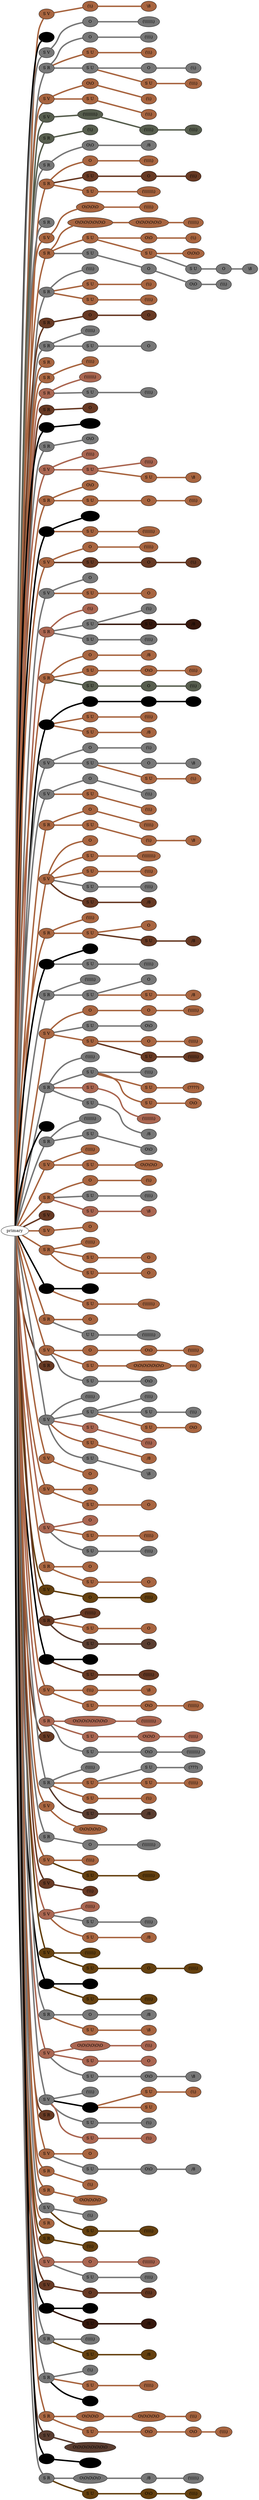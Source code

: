 graph {
 graph [rankdir=LR]
"1" [qtype="pendant_node", pendant_colors="#A86540,#35170C", pendant_ply="S", pendant_attach="V", pendant_length="34", label="S V", style=filled, fillcolor="#A86540"]
"primary" -- "1" [qtype="pendant_link",penwidth=5,color="#A86540"]
"1:0" [qtype="knot_node", knot_value="2", knot_type="L", knot_position="11.5", knot_spin="Z", label="(\\\\)", style=filled, fillcolor="#A86540"]
"1" -- "1:0" [qtype="knot_link",penwidth=5,color="#A86540"]
"1:1" [qtype="knot_node", knot_value="1", knot_type="E", knot_position="13.0", knot_spin="Z", label="\\8", style=filled, fillcolor="#A86540"]
"1:0" -- "1:1" [qtype="knot_link",penwidth=5,color="#A86540"]
"K1" [qtype="pendant_node", pendant_colors="#000000", pendant_ply="", pendant_attach="", pendant_length="", label=" ", style=filled, fillcolor="#000000"]
"primary" -- "K1" [qtype="pendant_link",penwidth=5,color="#000000"]
"2" [qtype="pendant_node", pendant_colors="#777777", pendant_ply="S", pendant_attach="V", pendant_length="37", label="S V", style=filled, fillcolor="#777777"]
"primary" -- "2" [qtype="pendant_link",penwidth=5,color="#777777"]
"2:0" [qtype="knot_node", knot_value="1", knot_type="S", knot_position="4.0", knot_spin="Z", label="O", style=filled, fillcolor="#777777"]
"2" -- "2:0" [qtype="knot_link",penwidth=5,color="#777777"]
"2:1" [qtype="knot_node", knot_value="7", knot_type="L", knot_position="9.5", knot_spin="Z", label="(\\\\\\\\\\\\\\)", style=filled, fillcolor="#777777"]
"2:0" -- "2:1" [qtype="knot_link",penwidth=5,color="#777777"]
"3" [qtype="pendant_node", pendant_colors="#777777", pendant_ply="S", pendant_attach="R", pendant_length="32", label="S R", style=filled, fillcolor="#777777"]
"primary" -- "3" [qtype="pendant_link",penwidth=5,color="#777777"]
"3:0" [qtype="knot_node", knot_value="1", knot_type="S", knot_position="3.0", knot_spin="Z", label="O", style=filled, fillcolor="#777777"]
"3" -- "3:0" [qtype="knot_link",penwidth=5,color="#777777"]
"3:1" [qtype="knot_node", knot_value="4", knot_type="L", knot_position="6.5", knot_spin="Z", label="(\\\\\\\\)", style=filled, fillcolor="#777777"]
"3:0" -- "3:1" [qtype="knot_link",penwidth=5,color="#777777"]
"3s1" [qtype="pendant_node", pendant_colors="#A86540", pendant_ply="S", pendant_attach="U", pendant_length="42", label="S U", style=filled, fillcolor="#A86540"]
"3" -- "3s1" [qtype="pendant_link",penwidth=5,color="#A86540"]
"3s1:0" [qtype="knot_node", knot_value="3", knot_type="L", knot_position="8.0", knot_spin="Z", label="(\\\\\\)", style=filled, fillcolor="#A86540"]
"3s1" -- "3s1:0" [qtype="knot_link",penwidth=5,color="#A86540"]
"3s2" [qtype="pendant_node", pendant_colors="#777777", pendant_ply="S", pendant_attach="U", pendant_length="18", label="S U", style=filled, fillcolor="#777777"]
"3" -- "3s2" [qtype="pendant_link",penwidth=5,color="#777777"]
"3s2:0" [qtype="knot_node", knot_value="1", knot_type="S", knot_position="2.5", knot_spin="Z", label="O", style=filled, fillcolor="#777777"]
"3s2" -- "3s2:0" [qtype="knot_link",penwidth=5,color="#777777"]
"3s2:1" [qtype="knot_node", knot_value="2", knot_type="L", knot_position="6.5", knot_spin="Z", label="(\\\\)", style=filled, fillcolor="#777777"]
"3s2:0" -- "3s2:1" [qtype="knot_link",penwidth=5,color="#777777"]
"3s2s1" [qtype="pendant_node", pendant_colors="#A86540", pendant_ply="S", pendant_attach="U", pendant_length="19", label="S U", style=filled, fillcolor="#A86540"]
"3s2" -- "3s2s1" [qtype="pendant_link",penwidth=5,color="#A86540"]
"3s2s1:0" [qtype="knot_node", knot_value="4", knot_type="L", knot_position="4.0", knot_spin="Z", label="(\\\\\\\\)", style=filled, fillcolor="#A86540"]
"3s2s1" -- "3s2s1:0" [qtype="knot_link",penwidth=5,color="#A86540"]
"4" [qtype="pendant_node", pendant_colors="#A86540", pendant_ply="S", pendant_attach="V", pendant_length="19", label="S V", style=filled, fillcolor="#A86540"]
"primary" -- "4" [qtype="pendant_link",penwidth=5,color="#A86540"]
"4:0" [qtype="knot_node", knot_value="2", knot_type="S", knot_position="4.0", knot_spin="Z", label="O\\O", style=filled, fillcolor="#A86540"]
"4" -- "4:0" [qtype="knot_link",penwidth=5,color="#A86540"]
"4:1" [qtype="knot_node", knot_value="2", knot_type="L", knot_position="8.5", knot_spin="Z", label="(\\\\)", style=filled, fillcolor="#A86540"]
"4:0" -- "4:1" [qtype="knot_link",penwidth=5,color="#A86540"]
"4s1" [qtype="pendant_node", pendant_colors="#A86540", pendant_ply="S", pendant_attach="U", pendant_length="20", label="S U", style=filled, fillcolor="#A86540"]
"4" -- "4s1" [qtype="pendant_link",penwidth=5,color="#A86540"]
"4s1:0" [qtype="knot_node", knot_value="3", knot_type="L", knot_position="8.0", knot_spin="Z", label="(\\\\\\)", style=filled, fillcolor="#A86540"]
"4s1" -- "4s1:0" [qtype="knot_link",penwidth=5,color="#A86540"]
"5" [qtype="pendant_node", pendant_colors="#575E4E,#777777", pendant_ply="S", pendant_attach="V", pendant_length="13", label="S V", style=filled, fillcolor="#575E4E"]
"primary" -- "5" [qtype="pendant_link",penwidth=5,color="#575E4E"]
"5:0" [qtype="knot_node", knot_value="9", knot_type="L", knot_position="0.5", knot_spin="Z", label="(\\\\\\\\\\\\\\\\\\)", style=filled, fillcolor="#575E4E"]
"5" -- "5:0" [qtype="knot_link",penwidth=5,color="#575E4E"]
"5:1" [qtype="knot_node", knot_value="5", knot_type="L", knot_position="5.0", knot_spin="Z", label="(\\\\\\\\\\)", style=filled, fillcolor="#575E4E"]
"5:0" -- "5:1" [qtype="knot_link",penwidth=5,color="#575E4E"]
"5:2" [qtype="knot_node", knot_value="4", knot_type="L", knot_position="10.5", knot_spin="Z", label="(\\\\\\\\)", style=filled, fillcolor="#575E4E"]
"5:1" -- "5:2" [qtype="knot_link",penwidth=5,color="#575E4E"]
"6" [qtype="pendant_node", pendant_colors="#575E4E,#A86540", pendant_ply="S", pendant_attach="R", pendant_length="33", label="S R", style=filled, fillcolor="#575E4E"]
"primary" -- "6" [qtype="pendant_link",penwidth=5,color="#575E4E"]
"6:0" [qtype="knot_node", knot_value="2", knot_type="L", knot_position="5.0", knot_spin="Z", label="(\\\\)", style=filled, fillcolor="#575E4E"]
"6" -- "6:0" [qtype="knot_link",penwidth=5,color="#575E4E"]
"7" [qtype="pendant_node", pendant_colors="#777777", pendant_ply="S", pendant_attach="R", pendant_length="31", label="S R", style=filled, fillcolor="#777777"]
"primary" -- "7" [qtype="pendant_link",penwidth=5,color="#777777"]
"7:0" [qtype="knot_node", knot_value="2", knot_type="S", knot_position="5.5", knot_spin="Z", label="O\\O", style=filled, fillcolor="#777777"]
"7" -- "7:0" [qtype="knot_link",penwidth=5,color="#777777"]
"7:1" [qtype="knot_node", knot_value="1", knot_type="E", knot_position="12.0", knot_spin="S", label="/8", style=filled, fillcolor="#777777"]
"7:0" -- "7:1" [qtype="knot_link",penwidth=5,color="#777777"]
"8" [qtype="pendant_node", pendant_colors="#A86540", pendant_ply="S", pendant_attach="R", pendant_length="29", label="S R", style=filled, fillcolor="#A86540"]
"primary" -- "8" [qtype="pendant_link",penwidth=5,color="#A86540"]
"8:0" [qtype="knot_node", knot_value="1", knot_type="S", knot_position="6.0", knot_spin="Z", label="O", style=filled, fillcolor="#A86540"]
"8" -- "8:0" [qtype="knot_link",penwidth=5,color="#A86540"]
"8:1" [qtype="knot_node", knot_value="5", knot_type="L", knot_position="13.5", knot_spin="Z", label="(\\\\\\\\\\)", style=filled, fillcolor="#A86540"]
"8:0" -- "8:1" [qtype="knot_link",penwidth=5,color="#A86540"]
"8s1" [qtype="pendant_node", pendant_colors="#673923,#777777", pendant_ply="S", pendant_attach="U", pendant_length="29", label="S U", style=filled, fillcolor="#673923"]
"8" -- "8s1" [qtype="pendant_link",penwidth=5,color="#673923"]
"8s1:0" [qtype="knot_node", knot_value="1", knot_type="S", knot_position="5.5", knot_spin="Z", label="O", style=filled, fillcolor="#673923"]
"8s1" -- "8s1:0" [qtype="knot_link",penwidth=5,color="#673923"]
"8s1:1" [qtype="knot_node", knot_value="3", knot_type="L", knot_position="11.5", knot_spin="Z", label="(\\\\\\)", style=filled, fillcolor="#673923"]
"8s1:0" -- "8s1:1" [qtype="knot_link",penwidth=5,color="#673923"]
"8s2" [qtype="pendant_node", pendant_colors="#A86540", pendant_ply="S", pendant_attach="U", pendant_length="17", label="S U", style=filled, fillcolor="#A86540"]
"8" -- "8s2" [qtype="pendant_link",penwidth=5,color="#A86540"]
"8s2:0" [qtype="knot_node", knot_value="8", knot_type="L", knot_position="10.0", knot_spin="Z", label="(\\\\\\\\\\\\\\\\)", style=filled, fillcolor="#A86540"]
"8s2" -- "8s2:0" [qtype="knot_link",penwidth=5,color="#A86540"]
"9" [qtype="pendant_node", pendant_colors="#777777", pendant_ply="S", pendant_attach="R", pendant_length="11", label="S R", style=filled, fillcolor="#777777"]
"primary" -- "9" [qtype="pendant_link",penwidth=5,color="#777777"]
"10" [qtype="pendant_node", pendant_colors="#A86540", pendant_ply="S", pendant_attach="V", pendant_length="21", label="S V", style=filled, fillcolor="#A86540"]
"primary" -- "10" [qtype="pendant_link",penwidth=5,color="#A86540"]
"10:0" [qtype="knot_node", knot_value="4", knot_type="S", knot_position="5.0", knot_spin="Z", label="O\\O\\O\\O", style=filled, fillcolor="#A86540"]
"10" -- "10:0" [qtype="knot_link",penwidth=5,color="#A86540"]
"10:1" [qtype="knot_node", knot_value="5", knot_type="L", knot_position="11.0", knot_spin="Z", label="(\\\\\\\\\\)", style=filled, fillcolor="#A86540"]
"10:0" -- "10:1" [qtype="knot_link",penwidth=5,color="#A86540"]
"11" [qtype="pendant_node", pendant_colors="#A86540", pendant_ply="S", pendant_attach="R", pendant_length="49", label="S R", style=filled, fillcolor="#A86540"]
"primary" -- "11" [qtype="pendant_link",penwidth=5,color="#A86540"]
"11:0" [qtype="knot_node", knot_value="7", knot_type="S", knot_position="2.0", knot_spin="Z", label="O\\O\\O\\O\\O\\O\\O", style=filled, fillcolor="#A86540"]
"11" -- "11:0" [qtype="knot_link",penwidth=5,color="#A86540"]
"11:1" [qtype="knot_node", knot_value="6", knot_type="S", knot_position="11.0", knot_spin="Z", label="O\\O\\O\\O\\O\\O", style=filled, fillcolor="#A86540"]
"11:0" -- "11:1" [qtype="knot_link",penwidth=5,color="#A86540"]
"11:2" [qtype="knot_node", knot_value="6", knot_type="L", knot_position="25.0", knot_spin="Z", label="(\\\\\\\\\\\\)", style=filled, fillcolor="#A86540"]
"11:1" -- "11:2" [qtype="knot_link",penwidth=5,color="#A86540"]
"11s1" [qtype="pendant_node", pendant_colors="#A86540", pendant_ply="S", pendant_attach="U", pendant_length="43", label="S U", style=filled, fillcolor="#A86540"]
"11" -- "11s1" [qtype="pendant_link",penwidth=5,color="#A86540"]
"11s1:0" [qtype="knot_node", knot_value="2", knot_type="S", knot_position="10.0", knot_spin="Z", label="O\\O", style=filled, fillcolor="#A86540"]
"11s1" -- "11s1:0" [qtype="knot_link",penwidth=5,color="#A86540"]
"11s1:1" [qtype="knot_node", knot_value="2", knot_type="L", knot_position="18.0", knot_spin="Z", label="(\\\\)", style=filled, fillcolor="#A86540"]
"11s1:0" -- "11s1:1" [qtype="knot_link",penwidth=5,color="#A86540"]
"11s1s1" [qtype="pendant_node", pendant_colors="#A86540", pendant_ply="S", pendant_attach="U", pendant_length="7", label="S U", style=filled, fillcolor="#A86540"]
"11s1" -- "11s1s1" [qtype="pendant_link",penwidth=5,color="#A86540"]
"11s1s1:0" [qtype="knot_node", knot_value="3", knot_type="S", knot_position="4.5", knot_spin="Z", label="O\\O\\O", style=filled, fillcolor="#A86540"]
"11s1s1" -- "11s1s1:0" [qtype="knot_link",penwidth=5,color="#A86540"]
"11s1s1s1" [qtype="pendant_node", pendant_colors="#777777", pendant_ply="S", pendant_attach="U", pendant_length="34", label="S U", style=filled, fillcolor="#777777"]
"11s1s1" -- "11s1s1s1" [qtype="pendant_link",penwidth=5,color="#777777"]
"11s1s1s1:0" [qtype="knot_node", knot_value="1", knot_type="S", knot_position="5.0", knot_spin="Z", label="O", style=filled, fillcolor="#777777"]
"11s1s1s1" -- "11s1s1s1:0" [qtype="knot_link",penwidth=5,color="#777777"]
"11s1s1s1:1" [qtype="knot_node", knot_value="1", knot_type="E", knot_position="14.0", knot_spin="Z", label="\\8", style=filled, fillcolor="#777777"]
"11s1s1s1:0" -- "11s1s1s1:1" [qtype="knot_link",penwidth=5,color="#777777"]
"11s2" [qtype="pendant_node", pendant_colors="#777777", pendant_ply="S", pendant_attach="U", pendant_length="32", label="S U", style=filled, fillcolor="#777777"]
"11" -- "11s2" [qtype="pendant_link",penwidth=5,color="#777777"]
"11s2:0" [qtype="knot_node", knot_value="1", knot_type="S", knot_position="2.5", knot_spin="Z", label="O", style=filled, fillcolor="#777777"]
"11s2" -- "11s2:0" [qtype="knot_link",penwidth=5,color="#777777"]
"11s2:1" [qtype="knot_node", knot_value="2", knot_type="S", knot_position="10.5", knot_spin="Z", label="O\\O", style=filled, fillcolor="#777777"]
"11s2:0" -- "11s2:1" [qtype="knot_link",penwidth=5,color="#777777"]
"11s2:2" [qtype="knot_node", knot_value="3", knot_type="L", knot_position="17.5", knot_spin="Z", label="(\\\\\\)", style=filled, fillcolor="#777777"]
"11s2:1" -- "11s2:2" [qtype="knot_link",penwidth=5,color="#777777"]
"12" [qtype="pendant_node", pendant_colors="#777777", pendant_ply="S", pendant_attach="R", pendant_length="42", label="S R", style=filled, fillcolor="#777777"]
"primary" -- "12" [qtype="pendant_link",penwidth=5,color="#777777"]
"12:0" [qtype="knot_node", knot_value="4", knot_type="L", knot_position="11.0", knot_spin="Z", label="(\\\\\\\\)", style=filled, fillcolor="#777777"]
"12" -- "12:0" [qtype="knot_link",penwidth=5,color="#777777"]
"12s1" [qtype="pendant_node", pendant_colors="#A86540", pendant_ply="S", pendant_attach="U", pendant_length="23", label="S U", style=filled, fillcolor="#A86540"]
"12" -- "12s1" [qtype="pendant_link",penwidth=5,color="#A86540"]
"12s1:0" [qtype="knot_node", knot_value="2", knot_type="L", knot_position="8.0", knot_spin="Z", label="(\\\\)", style=filled, fillcolor="#A86540"]
"12s1" -- "12s1:0" [qtype="knot_link",penwidth=5,color="#A86540"]
"12s2" [qtype="pendant_node", pendant_colors="#A86540,#777777", pendant_ply="S", pendant_attach="U", pendant_length="22", label="S U", style=filled, fillcolor="#A86540"]
"12" -- "12s2" [qtype="pendant_link",penwidth=5,color="#A86540"]
"12s2:0" [qtype="knot_node", knot_value="4", knot_type="L", knot_position="7.5", knot_spin="Z", label="(\\\\\\\\)", style=filled, fillcolor="#A86540"]
"12s2" -- "12s2:0" [qtype="knot_link",penwidth=5,color="#A86540"]
"13" [qtype="pendant_node", pendant_colors="#673923", pendant_ply="S", pendant_attach="R", pendant_length="39", label="S R", style=filled, fillcolor="#673923"]
"primary" -- "13" [qtype="pendant_link",penwidth=5,color="#673923"]
"13:0" [qtype="knot_node", knot_value="1", knot_type="S", knot_position="1.0", knot_spin="Z", label="O", style=filled, fillcolor="#673923"]
"13" -- "13:0" [qtype="knot_link",penwidth=5,color="#673923"]
"13:1" [qtype="knot_node", knot_value="1", knot_type="S", knot_position="5.5", knot_spin="Z", label="O", style=filled, fillcolor="#673923"]
"13:0" -- "13:1" [qtype="knot_link",penwidth=5,color="#673923"]
"14" [qtype="pendant_node", pendant_colors="#777777", pendant_ply="S", pendant_attach="R", pendant_length="26", label="S R", style=filled, fillcolor="#777777"]
"primary" -- "14" [qtype="pendant_link",penwidth=5,color="#777777"]
"14:0" [qtype="knot_node", knot_value="5", knot_type="L", knot_position="9.5", knot_spin="Z", label="(\\\\\\\\\\)", style=filled, fillcolor="#777777"]
"14" -- "14:0" [qtype="knot_link",penwidth=5,color="#777777"]
"14s1" [qtype="pendant_node", pendant_colors="#777777", pendant_ply="S", pendant_attach="U", pendant_length="39", label="S U", style=filled, fillcolor="#777777"]
"14" -- "14s1" [qtype="pendant_link",penwidth=5,color="#777777"]
"14s1:0" [qtype="knot_node", knot_value="1", knot_type="S", knot_position="4.5", knot_spin="Z", label="O", style=filled, fillcolor="#777777"]
"14s1" -- "14s1:0" [qtype="knot_link",penwidth=5,color="#777777"]
"15" [qtype="pendant_node", pendant_colors="#A86540", pendant_ply="S", pendant_attach="R", pendant_length="37", label="S R", style=filled, fillcolor="#A86540"]
"primary" -- "15" [qtype="pendant_link",penwidth=5,color="#A86540"]
"16" [qtype="pendant_node", pendant_colors="#A86540", pendant_ply="S", pendant_attach="R", pendant_length="26", label="S R", style=filled, fillcolor="#A86540"]
"primary" -- "16" [qtype="pendant_link",penwidth=5,color="#A86540"]
"16:0" [qtype="knot_node", knot_value="4", knot_type="L", knot_position="10.0", knot_spin="Z", label="(\\\\\\\\)", style=filled, fillcolor="#A86540"]
"16" -- "16:0" [qtype="knot_link",penwidth=5,color="#A86540"]
"17" [qtype="pendant_node", pendant_colors="#AA6651", pendant_ply="S", pendant_attach="R", pendant_length="34", label="S R", style=filled, fillcolor="#AA6651"]
"primary" -- "17" [qtype="pendant_link",penwidth=5,color="#AA6651"]
"17:0" [qtype="knot_node", knot_value="7", knot_type="L", knot_position="10.5", knot_spin="Z", label="(\\\\\\\\\\\\\\)", style=filled, fillcolor="#AA6651"]
"17" -- "17:0" [qtype="knot_link",penwidth=5,color="#AA6651"]
"17s1" [qtype="pendant_node", pendant_colors="#777777", pendant_ply="S", pendant_attach="U", pendant_length="19", label="S U", style=filled, fillcolor="#777777"]
"17" -- "17s1" [qtype="pendant_link",penwidth=5,color="#777777"]
"17s1:0" [qtype="knot_node", knot_value="4", knot_type="L", knot_position="10.5", knot_spin="Z", label="(\\\\\\\\)", style=filled, fillcolor="#777777"]
"17s1" -- "17s1:0" [qtype="knot_link",penwidth=5,color="#777777"]
"18" [qtype="pendant_node", pendant_colors="#673923,#777777", pendant_ply="S", pendant_attach="R", pendant_length="8", label="S R", style=filled, fillcolor="#673923"]
"primary" -- "18" [qtype="pendant_link",penwidth=5,color="#673923"]
"18:0" [qtype="knot_node", knot_value="1", knot_type="S", knot_position="5.0", knot_spin="Z", label="O", style=filled, fillcolor="#673923"]
"18" -- "18:0" [qtype="knot_link",penwidth=5,color="#673923"]
"19" [qtype="pendant_node", pendant_colors="#000000", pendant_ply="S", pendant_attach="V", pendant_length="11", label="S V", style=filled, fillcolor="#000000"]
"primary" -- "19" [qtype="pendant_link",penwidth=5,color="#000000"]
"19:0" [qtype="knot_node", knot_value="6", knot_type="L", knot_position="9.5", knot_spin="Z", label="(\\\\\\\\\\\\)", style=filled, fillcolor="#000000"]
"19" -- "19:0" [qtype="knot_link",penwidth=5,color="#000000"]
"20" [qtype="pendant_node", pendant_colors="#777777", pendant_ply="S", pendant_attach="R", pendant_length="7", label="S R", style=filled, fillcolor="#777777"]
"primary" -- "20" [qtype="pendant_link",penwidth=5,color="#777777"]
"20:0" [qtype="knot_node", knot_value="2", knot_type="S", knot_position="4.0", knot_spin="Z", label="O\\O", style=filled, fillcolor="#777777"]
"20" -- "20:0" [qtype="knot_link",penwidth=5,color="#777777"]
"21" [qtype="pendant_node", pendant_colors="#AA6651", pendant_ply="S", pendant_attach="V", pendant_length="34", label="S V", style=filled, fillcolor="#AA6651"]
"primary" -- "21" [qtype="pendant_link",penwidth=5,color="#AA6651"]
"21:0" [qtype="knot_node", knot_value="4", knot_type="L", knot_position="9.0", knot_spin="Z", label="(\\\\\\\\)", style=filled, fillcolor="#AA6651"]
"21" -- "21:0" [qtype="knot_link",penwidth=5,color="#AA6651"]
"21s1" [qtype="pendant_node", pendant_colors="#AA6651", pendant_ply="S", pendant_attach="U", pendant_length="23", label="S U", style=filled, fillcolor="#AA6651"]
"21" -- "21s1" [qtype="pendant_link",penwidth=5,color="#AA6651"]
"21s1:0" [qtype="knot_node", knot_value="4", knot_type="L", knot_position="8.0", knot_spin="Z", label="(\\\\\\\\)", style=filled, fillcolor="#AA6651"]
"21s1" -- "21s1:0" [qtype="knot_link",penwidth=5,color="#AA6651"]
"21s1s1" [qtype="pendant_node", pendant_colors="#A86540,#777777", pendant_ply="S", pendant_attach="U", pendant_length="19", label="S U", style=filled, fillcolor="#A86540"]
"21s1" -- "21s1s1" [qtype="pendant_link",penwidth=5,color="#A86540"]
"21s1s1:0" [qtype="knot_node", knot_value="1", knot_type="E", knot_position="7.5", knot_spin="Z", label="\\8", style=filled, fillcolor="#A86540"]
"21s1s1" -- "21s1s1:0" [qtype="knot_link",penwidth=5,color="#A86540"]
"22" [qtype="pendant_node", pendant_colors="#A86540,#777777", pendant_ply="S", pendant_attach="R", pendant_length="37", label="S R", style=filled, fillcolor="#A86540"]
"primary" -- "22" [qtype="pendant_link",penwidth=5,color="#A86540"]
"22:0" [qtype="knot_node", knot_value="2", knot_type="S", knot_position="6.0", knot_spin="Z", label="O\\O", style=filled, fillcolor="#A86540"]
"22" -- "22:0" [qtype="knot_link",penwidth=5,color="#A86540"]
"22s1" [qtype="pendant_node", pendant_colors="#A86540", pendant_ply="S", pendant_attach="U", pendant_length="25", label="S U", style=filled, fillcolor="#A86540"]
"22" -- "22s1" [qtype="pendant_link",penwidth=5,color="#A86540"]
"22s1:0" [qtype="knot_node", knot_value="1", knot_type="S", knot_position="6.0", knot_spin="Z", label="O", style=filled, fillcolor="#A86540"]
"22s1" -- "22s1:0" [qtype="knot_link",penwidth=5,color="#A86540"]
"22s1:1" [qtype="knot_node", knot_value="4", knot_type="L", knot_position="14.0", knot_spin="Z", label="(\\\\\\\\)", style=filled, fillcolor="#A86540"]
"22s1:0" -- "22s1:1" [qtype="knot_link",penwidth=5,color="#A86540"]
"23" [qtype="pendant_node", pendant_colors="#000000", pendant_ply="S", pendant_attach="R", pendant_length="23", label="S R", style=filled, fillcolor="#000000"]
"primary" -- "23" [qtype="pendant_link",penwidth=5,color="#000000"]
"23:0" [qtype="knot_node", knot_value="5", knot_type="L", knot_position="9.0", knot_spin="Z", label="(\\\\\\\\\\)", style=filled, fillcolor="#000000"]
"23" -- "23:0" [qtype="knot_link",penwidth=5,color="#000000"]
"23s1" [qtype="pendant_node", pendant_colors="#A86540,#777777", pendant_ply="S", pendant_attach="U", pendant_length="22", label="S U", style=filled, fillcolor="#A86540"]
"23" -- "23s1" [qtype="pendant_link",penwidth=5,color="#A86540"]
"23s1:0" [qtype="knot_node", knot_value="7", knot_type="L", knot_position="7.0", knot_spin="Z", label="(\\\\\\\\\\\\\\)", style=filled, fillcolor="#A86540"]
"23s1" -- "23s1:0" [qtype="knot_link",penwidth=5,color="#A86540"]
"24" [qtype="pendant_node", pendant_colors="#A86540,#777777", pendant_ply="S", pendant_attach="V", pendant_length="23", label="S V", style=filled, fillcolor="#A86540"]
"primary" -- "24" [qtype="pendant_link",penwidth=5,color="#A86540"]
"24:0" [qtype="knot_node", knot_value="1", knot_type="S", knot_position="4.0", knot_spin="Z", label="O", style=filled, fillcolor="#A86540"]
"24" -- "24:0" [qtype="knot_link",penwidth=5,color="#A86540"]
"24:1" [qtype="knot_node", knot_value="5", knot_type="L", knot_position="10.0", knot_spin="Z", label="(\\\\\\\\\\)", style=filled, fillcolor="#A86540"]
"24:0" -- "24:1" [qtype="knot_link",penwidth=5,color="#A86540"]
"24s1" [qtype="pendant_node", pendant_colors="#673923", pendant_ply="S", pendant_attach="U", pendant_length="31", label="S U", style=filled, fillcolor="#673923"]
"24" -- "24s1" [qtype="pendant_link",penwidth=5,color="#673923"]
"24s1:0" [qtype="knot_node", knot_value="1", knot_type="S", knot_position="4.5", knot_spin="Z", label="O", style=filled, fillcolor="#673923"]
"24s1" -- "24s1:0" [qtype="knot_link",penwidth=5,color="#673923"]
"24s1:1" [qtype="knot_node", knot_value="2", knot_type="L", knot_position="9.5", knot_spin="Z", label="(\\\\)", style=filled, fillcolor="#673923"]
"24s1:0" -- "24s1:1" [qtype="knot_link",penwidth=5,color="#673923"]
"25" [qtype="pendant_node", pendant_colors="#777777", pendant_ply="S", pendant_attach="V", pendant_length="28", label="S V", style=filled, fillcolor="#777777"]
"primary" -- "25" [qtype="pendant_link",penwidth=5,color="#777777"]
"25:0" [qtype="knot_node", knot_value="1", knot_type="S", knot_position="7.0", knot_spin="Z", label="O", style=filled, fillcolor="#777777"]
"25" -- "25:0" [qtype="knot_link",penwidth=5,color="#777777"]
"25s1" [qtype="pendant_node", pendant_colors="#A86540,#777777", pendant_ply="S", pendant_attach="U", pendant_length="20", label="S U", style=filled, fillcolor="#A86540"]
"25" -- "25s1" [qtype="pendant_link",penwidth=5,color="#A86540"]
"25s1:0" [qtype="knot_node", knot_value="1", knot_type="S", knot_position="6.5", knot_spin="Z", label="O", style=filled, fillcolor="#A86540"]
"25s1" -- "25s1:0" [qtype="knot_link",penwidth=5,color="#A86540"]
"26" [qtype="pendant_node", pendant_colors="#AA6651", pendant_ply="S", pendant_attach="R", pendant_length="45", label="S R", style=filled, fillcolor="#AA6651"]
"primary" -- "26" [qtype="pendant_link",penwidth=5,color="#AA6651"]
"26:0" [qtype="knot_node", knot_value="2", knot_type="L", knot_position="10.5", knot_spin="Z", label="(\\\\)", style=filled, fillcolor="#AA6651"]
"26" -- "26:0" [qtype="knot_link",penwidth=5,color="#AA6651"]
"26s1" [qtype="pendant_node", pendant_colors="#777777,#777777", pendant_ply="S", pendant_attach="U", pendant_length="37", label="S U", style=filled, fillcolor="#777777"]
"26" -- "26s1" [qtype="pendant_link",penwidth=5,color="#777777"]
"26s1:0" [qtype="knot_node", knot_value="2", knot_type="L", knot_position="9.0", knot_spin="Z", label="(\\\\)", style=filled, fillcolor="#777777"]
"26s1" -- "26s1:0" [qtype="knot_link",penwidth=5,color="#777777"]
"26s1s1" [qtype="pendant_node", pendant_colors="#35170C,#777777,#A86540,#777777", pendant_ply="S", pendant_attach="U", pendant_length="40", label="S U", style=filled, fillcolor="#35170C"]
"26s1" -- "26s1s1" [qtype="pendant_link",penwidth=5,color="#35170C"]
"26s1s1:0" [qtype="knot_node", knot_value="1", knot_type="E", knot_position="7.5", knot_spin="S", label="/8", style=filled, fillcolor="#35170C"]
"26s1s1" -- "26s1s1:0" [qtype="knot_link",penwidth=5,color="#35170C"]
"26s2" [qtype="pendant_node", pendant_colors="#777777", pendant_ply="S", pendant_attach="U", pendant_length="17", label="S U", style=filled, fillcolor="#777777"]
"26" -- "26s2" [qtype="pendant_link",penwidth=5,color="#777777"]
"26s2:0" [qtype="knot_node", knot_value="4", knot_type="L", knot_position="7.0", knot_spin="Z", label="(\\\\\\\\)", style=filled, fillcolor="#777777"]
"26s2" -- "26s2:0" [qtype="knot_link",penwidth=5,color="#777777"]
"27" [qtype="pendant_node", pendant_colors="#A86540,#777777", pendant_ply="S", pendant_attach="R", pendant_length="14", label="S R", style=filled, fillcolor="#A86540"]
"primary" -- "27" [qtype="pendant_link",penwidth=5,color="#A86540"]
"27:0" [qtype="knot_node", knot_value="1", knot_type="S", knot_position="5.5", knot_spin="Z", label="O", style=filled, fillcolor="#A86540"]
"27" -- "27:0" [qtype="knot_link",penwidth=5,color="#A86540"]
"27:1" [qtype="knot_node", knot_value="1", knot_type="E", knot_position="9.5", knot_spin="S", label="/8", style=filled, fillcolor="#A86540"]
"27:0" -- "27:1" [qtype="knot_link",penwidth=5,color="#A86540"]
"27s1" [qtype="pendant_node", pendant_colors="#A86540,#777777", pendant_ply="S", pendant_attach="U", pendant_length="36", label="S U", style=filled, fillcolor="#A86540"]
"27" -- "27s1" [qtype="pendant_link",penwidth=5,color="#A86540"]
"27s1:0" [qtype="knot_node", knot_value="2", knot_type="S", knot_position="3.5", knot_spin="Z", label="O\\O", style=filled, fillcolor="#A86540"]
"27s1" -- "27s1:0" [qtype="knot_link",penwidth=5,color="#A86540"]
"27s1:1" [qtype="knot_node", knot_value="4", knot_type="L", knot_position="9.0", knot_spin="Z", label="(\\\\\\\\)", style=filled, fillcolor="#A86540"]
"27s1:0" -- "27s1:1" [qtype="knot_link",penwidth=5,color="#A86540"]
"27s2" [qtype="pendant_node", pendant_colors="#575E4E,#A86540", pendant_ply="S", pendant_attach="U", pendant_length="31", label="S U", style=filled, fillcolor="#575E4E"]
"27" -- "27s2" [qtype="pendant_link",penwidth=5,color="#575E4E"]
"27s2:0" [qtype="knot_node", knot_value="1", knot_type="S", knot_position="3.5", knot_spin="S", label="O", style=filled, fillcolor="#575E4E"]
"27s2" -- "27s2:0" [qtype="knot_link",penwidth=5,color="#575E4E"]
"27s2:1" [qtype="knot_node", knot_value="3", knot_type="L", knot_position="7.5", knot_spin="Z", label="(\\\\\\)", style=filled, fillcolor="#575E4E"]
"27s2:0" -- "27s2:1" [qtype="knot_link",penwidth=5,color="#575E4E"]
"28" [qtype="pendant_node", pendant_colors="#000000", pendant_ply="S", pendant_attach="R", pendant_length="33", label="S R", style=filled, fillcolor="#000000"]
"primary" -- "28" [qtype="pendant_link",penwidth=5,color="#000000"]
"28:0" [qtype="knot_node", knot_value="1", knot_type="S", knot_position="5.5", knot_spin="Z", label="O", style=filled, fillcolor="#000000"]
"28" -- "28:0" [qtype="knot_link",penwidth=5,color="#000000"]
"28:1" [qtype="knot_node", knot_value="3", knot_type="L", knot_position="11.5", knot_spin="Z", label="(\\\\\\)", style=filled, fillcolor="#000000"]
"28:0" -- "28:1" [qtype="knot_link",penwidth=5,color="#000000"]
"28:2" [qtype="knot_node", knot_value="1", knot_type="E", knot_position="29.0", knot_spin="Z", label="\\8", style=filled, fillcolor="#000000"]
"28:1" -- "28:2" [qtype="knot_link",penwidth=5,color="#000000"]
"28s1" [qtype="pendant_node", pendant_colors="#A86540,#777777", pendant_ply="S", pendant_attach="U", pendant_length="31", label="S U", style=filled, fillcolor="#A86540"]
"28" -- "28s1" [qtype="pendant_link",penwidth=5,color="#A86540"]
"28s1:0" [qtype="knot_node", knot_value="4", knot_type="L", knot_position="9.0", knot_spin="Z", label="(\\\\\\\\)", style=filled, fillcolor="#A86540"]
"28s1" -- "28s1:0" [qtype="knot_link",penwidth=5,color="#A86540"]
"28s2" [qtype="pendant_node", pendant_colors="#A86540,#777777", pendant_ply="S", pendant_attach="U", pendant_length="13", label="S U", style=filled, fillcolor="#A86540"]
"28" -- "28s2" [qtype="pendant_link",penwidth=5,color="#A86540"]
"28s2:0" [qtype="knot_node", knot_value="1", knot_type="E", knot_position="5.0", knot_spin="S", label="/8", style=filled, fillcolor="#A86540"]
"28s2" -- "28s2:0" [qtype="knot_link",penwidth=5,color="#A86540"]
"29" [qtype="pendant_node", pendant_colors="#777777", pendant_ply="S", pendant_attach="V", pendant_length="42", label="S V", style=filled, fillcolor="#777777"]
"primary" -- "29" [qtype="pendant_link",penwidth=5,color="#777777"]
"29:0" [qtype="knot_node", knot_value="1", knot_type="S", knot_position="6.0", knot_spin="S", label="O", style=filled, fillcolor="#777777"]
"29" -- "29:0" [qtype="knot_link",penwidth=5,color="#777777"]
"29:1" [qtype="knot_node", knot_value="2", knot_type="L", knot_position="16.0", knot_spin="Z", label="(\\\\)", style=filled, fillcolor="#777777"]
"29:0" -- "29:1" [qtype="knot_link",penwidth=5,color="#777777"]
"29s1" [qtype="pendant_node", pendant_colors="#777777", pendant_ply="S", pendant_attach="U", pendant_length="43", label="S U", style=filled, fillcolor="#777777"]
"29" -- "29s1" [qtype="pendant_link",penwidth=5,color="#777777"]
"29s1:0" [qtype="knot_node", knot_value="1", knot_type="S", knot_position="5.5", knot_spin="Z", label="O", style=filled, fillcolor="#777777"]
"29s1" -- "29s1:0" [qtype="knot_link",penwidth=5,color="#777777"]
"29s1:1" [qtype="knot_node", knot_value="1", knot_type="E", knot_position="15.0", knot_spin="Z", label="\\8", style=filled, fillcolor="#777777"]
"29s1:0" -- "29s1:1" [qtype="knot_link",penwidth=5,color="#777777"]
"29s1s1" [qtype="pendant_node", pendant_colors="#A86540,#777777", pendant_ply="S", pendant_attach="U", pendant_length="13", label="S U", style=filled, fillcolor="#A86540"]
"29s1" -- "29s1s1" [qtype="pendant_link",penwidth=5,color="#A86540"]
"29s1s1:0" [qtype="knot_node", knot_value="2", knot_type="L", knot_position="4.5", knot_spin="Z", label="(\\\\)", style=filled, fillcolor="#A86540"]
"29s1s1" -- "29s1s1:0" [qtype="knot_link",penwidth=5,color="#A86540"]
"30" [qtype="pendant_node", pendant_colors="#777777", pendant_ply="S", pendant_attach="V", pendant_length="32", label="S V", style=filled, fillcolor="#777777"]
"primary" -- "30" [qtype="pendant_link",penwidth=5,color="#777777"]
"30:0" [qtype="knot_node", knot_value="1", knot_type="S", knot_position="7.5", knot_spin="Z", label="O", style=filled, fillcolor="#777777"]
"30" -- "30:0" [qtype="knot_link",penwidth=5,color="#777777"]
"30:1" [qtype="knot_node", knot_value="3", knot_type="L", knot_position="15.5", knot_spin="Z", label="(\\\\\\)", style=filled, fillcolor="#777777"]
"30:0" -- "30:1" [qtype="knot_link",penwidth=5,color="#777777"]
"30s1" [qtype="pendant_node", pendant_colors="#A86540,#777777", pendant_ply="S", pendant_attach="U", pendant_length="28", label="S U", style=filled, fillcolor="#A86540"]
"30" -- "30s1" [qtype="pendant_link",penwidth=5,color="#A86540"]
"30s1:0" [qtype="knot_node", knot_value="3", knot_type="L", knot_position="13.5", knot_spin="Z", label="(\\\\\\)", style=filled, fillcolor="#A86540"]
"30s1" -- "30s1:0" [qtype="knot_link",penwidth=5,color="#A86540"]
"31" [qtype="pendant_node", pendant_colors="#A86540", pendant_ply="S", pendant_attach="R", pendant_length="54", label="S R", style=filled, fillcolor="#A86540"]
"primary" -- "31" [qtype="pendant_link",penwidth=5,color="#A86540"]
"31:0" [qtype="knot_node", knot_value="1", knot_type="S", knot_position="9.0", knot_spin="Z", label="O", style=filled, fillcolor="#A86540"]
"31" -- "31:0" [qtype="knot_link",penwidth=5,color="#A86540"]
"31:1" [qtype="knot_node", knot_value="5", knot_type="L", knot_position="16.5", knot_spin="Z", label="(\\\\\\\\\\)", style=filled, fillcolor="#A86540"]
"31:0" -- "31:1" [qtype="knot_link",penwidth=5,color="#A86540"]
"31s1" [qtype="pendant_node", pendant_colors="#A86540,#777777", pendant_ply="S", pendant_attach="U", pendant_length="21", label="S U", style=filled, fillcolor="#A86540"]
"31" -- "31s1" [qtype="pendant_link",penwidth=5,color="#A86540"]
"31s1:0" [qtype="knot_node", knot_value="2", knot_type="L", knot_position="14.5", knot_spin="Z", label="(\\\\)", style=filled, fillcolor="#A86540"]
"31s1" -- "31s1:0" [qtype="knot_link",penwidth=5,color="#A86540"]
"31s1:1" [qtype="knot_node", knot_value="1", knot_type="E", knot_position="16.5", knot_spin="Z", label="\\8", style=filled, fillcolor="#A86540"]
"31s1:0" -- "31s1:1" [qtype="knot_link",penwidth=5,color="#A86540"]
"32" [qtype="pendant_node", pendant_colors="#A86540", pendant_ply="S", pendant_attach="V", pendant_length="40", label="S V", style=filled, fillcolor="#A86540"]
"primary" -- "32" [qtype="pendant_link",penwidth=5,color="#A86540"]
"32:0" [qtype="knot_node", knot_value="1", knot_type="S", knot_position="8.0", knot_spin="Z", label="O", style=filled, fillcolor="#A86540"]
"32" -- "32:0" [qtype="knot_link",penwidth=5,color="#A86540"]
"32s1" [qtype="pendant_node", pendant_colors="#A86540", pendant_ply="S", pendant_attach="U", pendant_length="38", label="S U", style=filled, fillcolor="#A86540"]
"32" -- "32s1" [qtype="pendant_link",penwidth=5,color="#A86540"]
"32s1:0" [qtype="knot_node", knot_value="8", knot_type="L", knot_position="14.0", knot_spin="Z", label="(\\\\\\\\\\\\\\\\)", style=filled, fillcolor="#A86540"]
"32s1" -- "32s1:0" [qtype="knot_link",penwidth=5,color="#A86540"]
"32s2" [qtype="pendant_node", pendant_colors="#A86540", pendant_ply="S", pendant_attach="U", pendant_length="21", label="S U", style=filled, fillcolor="#A86540"]
"32" -- "32s2" [qtype="pendant_link",penwidth=5,color="#A86540"]
"32s2:0" [qtype="knot_node", knot_value="4", knot_type="L", knot_position="12.5", knot_spin="Z", label="(\\\\\\\\)", style=filled, fillcolor="#A86540"]
"32s2" -- "32s2:0" [qtype="knot_link",penwidth=5,color="#A86540"]
"32s3" [qtype="pendant_node", pendant_colors="#777777", pendant_ply="S", pendant_attach="U", pendant_length="20", label="S U", style=filled, fillcolor="#777777"]
"32" -- "32s3" [qtype="pendant_link",penwidth=5,color="#777777"]
"32s3:0" [qtype="knot_node", knot_value="4", knot_type="L", knot_position="10.5", knot_spin="Z", label="(\\\\\\\\)", style=filled, fillcolor="#777777"]
"32s3" -- "32s3:0" [qtype="knot_link",penwidth=5,color="#777777"]
"32s4" [qtype="pendant_node", pendant_colors="#673923,#A86540", pendant_ply="S", pendant_attach="U", pendant_length="9", label="S U", style=filled, fillcolor="#673923"]
"32" -- "32s4" [qtype="pendant_link",penwidth=5,color="#673923"]
"32s4:0" [qtype="knot_node", knot_value="1", knot_type="E", knot_position="4.0", knot_spin="S", label="/8", style=filled, fillcolor="#673923"]
"32s4" -- "32s4:0" [qtype="knot_link",penwidth=5,color="#673923"]
"33" [qtype="pendant_node", pendant_colors="#A86540,#777777", pendant_ply="S", pendant_attach="R", pendant_length="37", label="S R", style=filled, fillcolor="#A86540"]
"primary" -- "33" [qtype="pendant_link",penwidth=5,color="#A86540"]
"33:0" [qtype="knot_node", knot_value="4", knot_type="L", knot_position="17.0", knot_spin="Z", label="(\\\\\\\\)", style=filled, fillcolor="#A86540"]
"33" -- "33:0" [qtype="knot_link",penwidth=5,color="#A86540"]
"33s1" [qtype="pendant_node", pendant_colors="#A86540,#777777", pendant_ply="S", pendant_attach="U", pendant_length="45", label="S U", style=filled, fillcolor="#A86540"]
"33" -- "33s1" [qtype="pendant_link",penwidth=5,color="#A86540"]
"33s1:0" [qtype="knot_node", knot_value="1", knot_type="S", knot_position="8.0", knot_spin="Z", label="O", style=filled, fillcolor="#A86540"]
"33s1" -- "33s1:0" [qtype="knot_link",penwidth=5,color="#A86540"]
"33s1s1" [qtype="pendant_node", pendant_colors="#673923,#A86540", pendant_ply="S", pendant_attach="U", pendant_length="14", label="S U", style=filled, fillcolor="#673923"]
"33s1" -- "33s1s1" [qtype="pendant_link",penwidth=5,color="#673923"]
"33s1s1:0" [qtype="knot_node", knot_value="1", knot_type="E", knot_position="10.5", knot_spin="S", label="/8", style=filled, fillcolor="#673923"]
"33s1s1" -- "33s1s1:0" [qtype="knot_link",penwidth=5,color="#673923"]
"34" [qtype="pendant_node", pendant_colors="#000000", pendant_ply="S", pendant_attach="R", pendant_length="38", label="S R", style=filled, fillcolor="#000000"]
"primary" -- "34" [qtype="pendant_link",penwidth=5,color="#000000"]
"34:0" [qtype="knot_node", knot_value="2", knot_type="L", knot_position="13.5", knot_spin="Z", label="(\\\\)", style=filled, fillcolor="#000000"]
"34" -- "34:0" [qtype="knot_link",penwidth=5,color="#000000"]
"34s1" [qtype="pendant_node", pendant_colors="#777777", pendant_ply="S", pendant_attach="U", pendant_length="38", label="S U", style=filled, fillcolor="#777777"]
"34" -- "34s1" [qtype="pendant_link",penwidth=5,color="#777777"]
"34s1:0" [qtype="knot_node", knot_value="5", knot_type="L", knot_position="15.5", knot_spin="Z", label="(\\\\\\\\\\)", style=filled, fillcolor="#777777"]
"34s1" -- "34s1:0" [qtype="knot_link",penwidth=5,color="#777777"]
"35" [qtype="pendant_node", pendant_colors="#777777", pendant_ply="S", pendant_attach="R", pendant_length="55", label="S R", style=filled, fillcolor="#777777"]
"primary" -- "35" [qtype="pendant_link",penwidth=5,color="#777777"]
"35:0" [qtype="knot_node", knot_value="6", knot_type="L", knot_position="17.5", knot_spin="Z", label="(\\\\\\\\\\\\)", style=filled, fillcolor="#777777"]
"35" -- "35:0" [qtype="knot_link",penwidth=5,color="#777777"]
"35s1" [qtype="pendant_node", pendant_colors="#777777", pendant_ply="S", pendant_attach="U", pendant_length="32", label="S U", style=filled, fillcolor="#777777"]
"35" -- "35s1" [qtype="pendant_link",penwidth=5,color="#777777"]
"35s1:0" [qtype="knot_node", knot_value="1", knot_type="S", knot_position="8.5", knot_spin="Z", label="O", style=filled, fillcolor="#777777"]
"35s1" -- "35s1:0" [qtype="knot_link",penwidth=5,color="#777777"]
"35s1s1" [qtype="pendant_node", pendant_colors="#A86540,#777777", pendant_ply="S", pendant_attach="U", pendant_length="15", label="S U", style=filled, fillcolor="#A86540"]
"35s1" -- "35s1s1" [qtype="pendant_link",penwidth=5,color="#A86540"]
"35s1s1:0" [qtype="knot_node", knot_value="1", knot_type="E", knot_position="17.5", knot_spin="S", label="/8", style=filled, fillcolor="#A86540"]
"35s1s1" -- "35s1s1:0" [qtype="knot_link",penwidth=5,color="#A86540"]
"36" [qtype="pendant_node", pendant_colors="#A86540,#777777", pendant_ply="S", pendant_attach="V", pendant_length="27", label="S V", style=filled, fillcolor="#A86540"]
"primary" -- "36" [qtype="pendant_link",penwidth=5,color="#A86540"]
"36:0" [qtype="knot_node", knot_value="1", knot_type="S", knot_position="3.0", knot_spin="Z", label="O", style=filled, fillcolor="#A86540"]
"36" -- "36:0" [qtype="knot_link",penwidth=5,color="#A86540"]
"36:1" [qtype="knot_node", knot_value="1", knot_type="S", knot_position="7.0", knot_spin="Z", label="O", style=filled, fillcolor="#A86540"]
"36:0" -- "36:1" [qtype="knot_link",penwidth=5,color="#A86540"]
"36:2" [qtype="knot_node", knot_value="6", knot_type="L", knot_position="11.5", knot_spin="Z", label="(\\\\\\\\\\\\)", style=filled, fillcolor="#A86540"]
"36:1" -- "36:2" [qtype="knot_link",penwidth=5,color="#A86540"]
"36s1" [qtype="pendant_node", pendant_colors="#777777", pendant_ply="S", pendant_attach="U", pendant_length="31", label="S U", style=filled, fillcolor="#777777"]
"36" -- "36s1" [qtype="pendant_link",penwidth=5,color="#777777"]
"36s1:0" [qtype="knot_node", knot_value="2", knot_type="S", knot_position="6.0", knot_spin="Z", label="O\\O", style=filled, fillcolor="#777777"]
"36s1" -- "36s1:0" [qtype="knot_link",penwidth=5,color="#777777"]
"36s2" [qtype="pendant_node", pendant_colors="#A86540", pendant_ply="S", pendant_attach="U", pendant_length="26", label="S U", style=filled, fillcolor="#A86540"]
"36" -- "36s2" [qtype="pendant_link",penwidth=5,color="#A86540"]
"36s2:0" [qtype="knot_node", knot_value="1", knot_type="S", knot_position="2.5", knot_spin="Z", label="O", style=filled, fillcolor="#A86540"]
"36s2" -- "36s2:0" [qtype="knot_link",penwidth=5,color="#A86540"]
"36s2:1" [qtype="knot_node", knot_value="5", knot_type="L", knot_position="12.0", knot_spin="Z", label="(\\\\\\\\\\)", style=filled, fillcolor="#A86540"]
"36s2:0" -- "36s2:1" [qtype="knot_link",penwidth=5,color="#A86540"]
"36s2s1" [qtype="pendant_node", pendant_colors="#673923", pendant_ply="S", pendant_attach="U", pendant_length="18", label="S U", style=filled, fillcolor="#673923"]
"36s2" -- "36s2s1" [qtype="pendant_link",penwidth=5,color="#673923"]
"36s2s1:0" [qtype="knot_node", knot_value="6", knot_type="L", knot_position="10.0", knot_spin="Z", label="(\\\\\\\\\\\\)", style=filled, fillcolor="#673923"]
"36s2s1" -- "36s2s1:0" [qtype="knot_link",penwidth=5,color="#673923"]
"37" [qtype="pendant_node", pendant_colors="#777777", pendant_ply="S", pendant_attach="R", pendant_length="32", label="S R", style=filled, fillcolor="#777777"]
"primary" -- "37" [qtype="pendant_link",penwidth=5,color="#777777"]
"37:0" [qtype="knot_node", knot_value="5", knot_type="L", knot_position="10.5", knot_spin="Z", label="(\\\\\\\\\\)", style=filled, fillcolor="#777777"]
"37" -- "37:0" [qtype="knot_link",penwidth=5,color="#777777"]
"37s1" [qtype="pendant_node", pendant_colors="#777777", pendant_ply="S", pendant_attach="U", pendant_length="26", label="S U", style=filled, fillcolor="#777777"]
"37" -- "37s1" [qtype="pendant_link",penwidth=5,color="#777777"]
"37s1:0" [qtype="knot_node", knot_value="4", knot_type="L", knot_position="7.5", knot_spin="Z", label="(\\\\\\\\)", style=filled, fillcolor="#777777"]
"37s1" -- "37s1:0" [qtype="knot_link",penwidth=5,color="#777777"]
"37s1s1" [qtype="pendant_node", pendant_colors="#A86540", pendant_ply="S", pendant_attach="U", pendant_length="23", label="S U", style=filled, fillcolor="#A86540"]
"37s1" -- "37s1s1" [qtype="pendant_link",penwidth=5,color="#A86540"]
"37s1s1:0" [qtype="knot_node", knot_value="4", knot_type="L", knot_position="7.5", knot_spin="ZS", label="(????)", style=filled, fillcolor="#A86540"]
"37s1s1" -- "37s1s1:0" [qtype="knot_link",penwidth=5,color="#A86540"]
"37s1s2" [qtype="pendant_node", pendant_colors="#A86540", pendant_ply="S", pendant_attach="U", pendant_length="33", label="S U", style=filled, fillcolor="#A86540"]
"37s1" -- "37s1s2" [qtype="pendant_link",penwidth=5,color="#A86540"]
"37s1s2:0" [qtype="knot_node", knot_value="2", knot_type="S", knot_position="3.0", knot_spin="Z", label="O\\O", style=filled, fillcolor="#A86540"]
"37s1s2" -- "37s1s2:0" [qtype="knot_link",penwidth=5,color="#A86540"]
"37s2" [qtype="pendant_node", pendant_colors="#AA6651", pendant_ply="S", pendant_attach="U", pendant_length="42", label="S U", style=filled, fillcolor="#AA6651"]
"37" -- "37s2" [qtype="pendant_link",penwidth=5,color="#AA6651"]
"37s2:0" [qtype="knot_node", knot_value="8", knot_type="L", knot_position="8.5", knot_spin="Z", label="(\\\\\\\\\\\\\\\\)", style=filled, fillcolor="#AA6651"]
"37s2" -- "37s2:0" [qtype="knot_link",penwidth=5,color="#AA6651"]
"37s3" [qtype="pendant_node", pendant_colors="#777777", pendant_ply="S", pendant_attach="U", pendant_length="25", label="S U", style=filled, fillcolor="#777777"]
"37" -- "37s3" [qtype="pendant_link",penwidth=5,color="#777777"]
"37s3:0" [qtype="knot_node", knot_value="1", knot_type="E", knot_position="6.0", knot_spin="S", label="/8", style=filled, fillcolor="#777777"]
"37s3" -- "37s3:0" [qtype="knot_link",penwidth=5,color="#777777"]
"M1" [qtype="pendant_node", pendant_colors="#000000", pendant_ply="", pendant_attach="", pendant_length="", label=" ", style=filled, fillcolor="#000000"]
"primary" -- "M1" [qtype="pendant_link",penwidth=5,color="#000000"]
"38" [qtype="pendant_node", pendant_colors="#777777", pendant_ply="S", pendant_attach="R", pendant_length="27", label="S R", style=filled, fillcolor="#777777"]
"primary" -- "38" [qtype="pendant_link",penwidth=5,color="#777777"]
"38:0" [qtype="knot_node", knot_value="7", knot_type="L", knot_position="16.5", knot_spin="Z", label="(\\\\\\\\\\\\\\)", style=filled, fillcolor="#777777"]
"38" -- "38:0" [qtype="knot_link",penwidth=5,color="#777777"]
"38s1" [qtype="pendant_node", pendant_colors="#777777", pendant_ply="S", pendant_attach="U", pendant_length="29", label="S U", style=filled, fillcolor="#777777"]
"38" -- "38s1" [qtype="pendant_link",penwidth=5,color="#777777"]
"38s1:0" [qtype="knot_node", knot_value="2", knot_type="S", knot_position="5.0", knot_spin="Z", label="O\\O", style=filled, fillcolor="#777777"]
"38s1" -- "38s1:0" [qtype="knot_link",penwidth=5,color="#777777"]
"39" [qtype="pendant_node", pendant_colors="#A86540", pendant_ply="S", pendant_attach="V", pendant_length="32", label="S V", style=filled, fillcolor="#A86540"]
"primary" -- "39" [qtype="pendant_link",penwidth=5,color="#A86540"]
"39:0" [qtype="knot_node", knot_value="5", knot_type="L", knot_position="12.0", knot_spin="Z", label="(\\\\\\\\\\)", style=filled, fillcolor="#A86540"]
"39" -- "39:0" [qtype="knot_link",penwidth=5,color="#A86540"]
"39s1" [qtype="pendant_node", pendant_colors="#A86540", pendant_ply="S", pendant_attach="U", pendant_length="36", label="S U", style=filled, fillcolor="#A86540"]
"39" -- "39s1" [qtype="pendant_link",penwidth=5,color="#A86540"]
"39s1:0" [qtype="knot_node", knot_value="4", knot_type="S", knot_position="5.0", knot_spin="Z", label="O\\O\\O\\O", style=filled, fillcolor="#A86540"]
"39s1" -- "39s1:0" [qtype="knot_link",penwidth=5,color="#A86540"]
"40" [qtype="pendant_node", pendant_colors="#A86540", pendant_ply="S", pendant_attach="R", pendant_length="20", label="S R", style=filled, fillcolor="#A86540"]
"primary" -- "40" [qtype="pendant_link",penwidth=5,color="#A86540"]
"40:0" [qtype="knot_node", knot_value="1", knot_type="S", knot_position="3.5", knot_spin="Z", label="O", style=filled, fillcolor="#A86540"]
"40" -- "40:0" [qtype="knot_link",penwidth=5,color="#A86540"]
"40:1" [qtype="knot_node", knot_value="2", knot_type="L", knot_position="9.0", knot_spin="Z", label="(\\\\)", style=filled, fillcolor="#A86540"]
"40:0" -- "40:1" [qtype="knot_link",penwidth=5,color="#A86540"]
"40s1" [qtype="pendant_node", pendant_colors="#777777", pendant_ply="S", pendant_attach="U", pendant_length="21", label="S U", style=filled, fillcolor="#777777"]
"40" -- "40s1" [qtype="pendant_link",penwidth=5,color="#777777"]
"40s1:0" [qtype="knot_node", knot_value="4", knot_type="L", knot_position="7.0", knot_spin="Z", label="(\\\\\\\\)", style=filled, fillcolor="#777777"]
"40s1" -- "40s1:0" [qtype="knot_link",penwidth=5,color="#777777"]
"40s2" [qtype="pendant_node", pendant_colors="#AA6651", pendant_ply="S", pendant_attach="U", pendant_length="12", label="S U", style=filled, fillcolor="#AA6651"]
"40" -- "40s2" [qtype="pendant_link",penwidth=5,color="#AA6651"]
"40s2:0" [qtype="knot_node", knot_value="1", knot_type="E", knot_position="7.5", knot_spin="Z", label="\\8", style=filled, fillcolor="#AA6651"]
"40s2" -- "40s2:0" [qtype="knot_link",penwidth=5,color="#AA6651"]
"41" [qtype="pendant_node", pendant_colors="#673923", pendant_ply="S", pendant_attach="V", pendant_length="31", label="S V", style=filled, fillcolor="#673923"]
"primary" -- "41" [qtype="pendant_link",penwidth=5,color="#673923"]
"42" [qtype="pendant_node", pendant_colors="#A86540", pendant_ply="S", pendant_attach="V", pendant_length="31", label="S V", style=filled, fillcolor="#A86540"]
"primary" -- "42" [qtype="pendant_link",penwidth=5,color="#A86540"]
"42:0" [qtype="knot_node", knot_value="1", knot_type="S", knot_position="5.5", knot_spin="Z", label="O", style=filled, fillcolor="#A86540"]
"42" -- "42:0" [qtype="knot_link",penwidth=5,color="#A86540"]
"43" [qtype="pendant_node", pendant_colors="#A86540,#777777", pendant_ply="S", pendant_attach="R", pendant_length="37", label="S R", style=filled, fillcolor="#A86540"]
"primary" -- "43" [qtype="pendant_link",penwidth=5,color="#A86540"]
"43:0" [qtype="knot_node", knot_value="5", knot_type="L", knot_position="16.0", knot_spin="Z", label="(\\\\\\\\\\)", style=filled, fillcolor="#A86540"]
"43" -- "43:0" [qtype="knot_link",penwidth=5,color="#A86540"]
"43s1" [qtype="pendant_node", pendant_colors="#A86540", pendant_ply="S", pendant_attach="U", pendant_length="39", label="S U", style=filled, fillcolor="#A86540"]
"43" -- "43s1" [qtype="pendant_link",penwidth=5,color="#A86540"]
"43s1:0" [qtype="knot_node", knot_value="1", knot_type="S", knot_position="3.5", knot_spin="Z", label="O", style=filled, fillcolor="#A86540"]
"43s1" -- "43s1:0" [qtype="knot_link",penwidth=5,color="#A86540"]
"43s2" [qtype="pendant_node", pendant_colors="#A86540,#777777", pendant_ply="S", pendant_attach="U", pendant_length="33", label="S U", style=filled, fillcolor="#A86540"]
"43" -- "43s2" [qtype="pendant_link",penwidth=5,color="#A86540"]
"43s2:0" [qtype="knot_node", knot_value="1", knot_type="S", knot_position="4.5", knot_spin="Z", label="O", style=filled, fillcolor="#A86540"]
"43s2" -- "43s2:0" [qtype="knot_link",penwidth=5,color="#A86540"]
"44" [qtype="pendant_node", pendant_colors="#000000", pendant_ply="S", pendant_attach="V", pendant_length="38", label="S V", style=filled, fillcolor="#000000"]
"primary" -- "44" [qtype="pendant_link",penwidth=5,color="#000000"]
"44:0" [qtype="knot_node", knot_value="4", knot_type="L", knot_position="11.5", knot_spin="Z", label="(\\\\\\\\)", style=filled, fillcolor="#000000"]
"44" -- "44:0" [qtype="knot_link",penwidth=5,color="#000000"]
"44s1" [qtype="pendant_node", pendant_colors="#A86540", pendant_ply="S", pendant_attach="U", pendant_length="34", label="S U", style=filled, fillcolor="#A86540"]
"44" -- "44s1" [qtype="pendant_link",penwidth=5,color="#A86540"]
"44s1:0" [qtype="knot_node", knot_value="7", knot_type="L", knot_position="9.5", knot_spin="Z", label="(\\\\\\\\\\\\\\)", style=filled, fillcolor="#A86540"]
"44s1" -- "44s1:0" [qtype="knot_link",penwidth=5,color="#A86540"]
"45" [qtype="pendant_node", pendant_colors="#A86540", pendant_ply="S", pendant_attach="R", pendant_length="46", label="S R", style=filled, fillcolor="#A86540"]
"primary" -- "45" [qtype="pendant_link",penwidth=5,color="#A86540"]
"45:0" [qtype="knot_node", knot_value="1", knot_type="S", knot_position="5.5", knot_spin="Z", label="O", style=filled, fillcolor="#A86540"]
"45" -- "45:0" [qtype="knot_link",penwidth=5,color="#A86540"]
"45s1" [qtype="pendant_node", pendant_colors="#777777", pendant_ply="U", pendant_attach="U", pendant_length="25", label="U U", style=filled, fillcolor="#777777"]
"45" -- "45s1" [qtype="pendant_link",penwidth=5,color="#777777"]
"45s1:0" [qtype="knot_node", knot_value="8", knot_type="L", knot_position="10.5", knot_spin="Z", label="(\\\\\\\\\\\\\\\\)", style=filled, fillcolor="#777777"]
"45s1" -- "45s1:0" [qtype="knot_link",penwidth=5,color="#777777"]
"46" [qtype="pendant_node", pendant_colors="#A86540", pendant_ply="S", pendant_attach="V", pendant_length="32", label="S V", style=filled, fillcolor="#A86540"]
"primary" -- "46" [qtype="pendant_link",penwidth=5,color="#A86540"]
"46:0" [qtype="knot_node", knot_value="1", knot_type="S", knot_position="4.5", knot_spin="Z", label="O", style=filled, fillcolor="#A86540"]
"46" -- "46:0" [qtype="knot_link",penwidth=5,color="#A86540"]
"46:1" [qtype="knot_node", knot_value="2", knot_type="S", knot_position="9.0", knot_spin="Z", label="O\\O", style=filled, fillcolor="#A86540"]
"46:0" -- "46:1" [qtype="knot_link",penwidth=5,color="#A86540"]
"46:2" [qtype="knot_node", knot_value="6", knot_type="L", knot_position="16.0", knot_spin="Z", label="(\\\\\\\\\\\\)", style=filled, fillcolor="#A86540"]
"46:1" -- "46:2" [qtype="knot_link",penwidth=5,color="#A86540"]
"46s1" [qtype="pendant_node", pendant_colors="#A86540,#777777", pendant_ply="S", pendant_attach="U", pendant_length="38", label="S U", style=filled, fillcolor="#A86540"]
"46" -- "46s1" [qtype="pendant_link",penwidth=5,color="#A86540"]
"46s1:0" [qtype="knot_node", knot_value="7", knot_type="S", knot_position="8.0", knot_spin="Z", label="O\\O\\O\\O\\O\\O\\O", style=filled, fillcolor="#A86540"]
"46s1" -- "46s1:0" [qtype="knot_link",penwidth=5,color="#A86540"]
"46s1:1" [qtype="knot_node", knot_value="3", knot_type="L", knot_position="14.0", knot_spin="Z", label="(\\\\\\)", style=filled, fillcolor="#A86540"]
"46s1:0" -- "46s1:1" [qtype="knot_link",penwidth=5,color="#A86540"]
"46s2" [qtype="pendant_node", pendant_colors="#777777", pendant_ply="S", pendant_attach="U", pendant_length="31", label="S U", style=filled, fillcolor="#777777"]
"46" -- "46s2" [qtype="pendant_link",penwidth=5,color="#777777"]
"46s2:0" [qtype="knot_node", knot_value="2", knot_type="S", knot_position="6.5", knot_spin="Z", label="O\\O", style=filled, fillcolor="#777777"]
"46s2" -- "46s2:0" [qtype="knot_link",penwidth=5,color="#777777"]
"47" [qtype="pendant_node", pendant_colors="#673923", pendant_ply="S", pendant_attach="R", pendant_length="3", label="S R", style=filled, fillcolor="#673923"]
"primary" -- "47" [qtype="pendant_link",penwidth=5,color="#673923"]
"48" [qtype="pendant_node", pendant_colors="#777777", pendant_ply="S", pendant_attach="V", pendant_length="29", label="S V", style=filled, fillcolor="#777777"]
"primary" -- "48" [qtype="pendant_link",penwidth=5,color="#777777"]
"48:0" [qtype="knot_node", knot_value="5", knot_type="L", knot_position="10.0", knot_spin="Z", label="(\\\\\\\\\\)", style=filled, fillcolor="#777777"]
"48" -- "48:0" [qtype="knot_link",penwidth=5,color="#777777"]
"48s1" [qtype="pendant_node", pendant_colors="#777777", pendant_ply="S", pendant_attach="U", pendant_length="44", label="S U", style=filled, fillcolor="#777777"]
"48" -- "48s1" [qtype="pendant_link",penwidth=5,color="#777777"]
"48s1:0" [qtype="knot_node", knot_value="4", knot_type="L", knot_position="9.5", knot_spin="Z", label="(\\\\\\\\)", style=filled, fillcolor="#777777"]
"48s1" -- "48s1:0" [qtype="knot_link",penwidth=5,color="#777777"]
"48s1s1" [qtype="pendant_node", pendant_colors="#777777", pendant_ply="S", pendant_attach="U", pendant_length="26", label="S U", style=filled, fillcolor="#777777"]
"48s1" -- "48s1s1" [qtype="pendant_link",penwidth=5,color="#777777"]
"48s1s1:0" [qtype="knot_node", knot_value="3", knot_type="L", knot_position="8.0", knot_spin="Z", label="(\\\\\\)", style=filled, fillcolor="#777777"]
"48s1s1" -- "48s1s1:0" [qtype="knot_link",penwidth=5,color="#777777"]
"48s1s2" [qtype="pendant_node", pendant_colors="#A86540,#777777", pendant_ply="S", pendant_attach="U", pendant_length="37", label="S U", style=filled, fillcolor="#A86540"]
"48s1" -- "48s1s2" [qtype="pendant_link",penwidth=5,color="#A86540"]
"48s1s2:0" [qtype="knot_node", knot_value="2", knot_type="S", knot_position="4.0", knot_spin="Z", label="O\\O", style=filled, fillcolor="#A86540"]
"48s1s2" -- "48s1s2:0" [qtype="knot_link",penwidth=5,color="#A86540"]
"48s2" [qtype="pendant_node", pendant_colors="#AA6651", pendant_ply="S", pendant_attach="U", pendant_length="43", label="S U", style=filled, fillcolor="#AA6651"]
"48" -- "48s2" [qtype="pendant_link",penwidth=5,color="#AA6651"]
"48s2:0" [qtype="knot_node", knot_value="3", knot_type="L", knot_position="7.0", knot_spin="Z", label="(\\\\\\)", style=filled, fillcolor="#AA6651"]
"48s2" -- "48s2:0" [qtype="knot_link",penwidth=5,color="#AA6651"]
"48s3" [qtype="pendant_node", pendant_colors="#A86540,#777777", pendant_ply="S", pendant_attach="U", pendant_length="38", label="S U", style=filled, fillcolor="#A86540"]
"48" -- "48s3" [qtype="pendant_link",penwidth=5,color="#A86540"]
"48s3:0" [qtype="knot_node", knot_value="1", knot_type="E", knot_position="6.5", knot_spin="S", label="/8", style=filled, fillcolor="#A86540"]
"48s3" -- "48s3:0" [qtype="knot_link",penwidth=5,color="#A86540"]
"48s4" [qtype="pendant_node", pendant_colors="#777777", pendant_ply="S", pendant_attach="U", pendant_length="16", label="S U", style=filled, fillcolor="#777777"]
"48" -- "48s4" [qtype="pendant_link",penwidth=5,color="#777777"]
"48s4:0" [qtype="knot_node", knot_value="1", knot_type="E", knot_position="6.5", knot_spin="Z", label="\\8", style=filled, fillcolor="#777777"]
"48s4" -- "48s4:0" [qtype="knot_link",penwidth=5,color="#777777"]
"49" [qtype="pendant_node", pendant_colors="#A86540", pendant_ply="S", pendant_attach="V", pendant_length="38", label="S V", style=filled, fillcolor="#A86540"]
"primary" -- "49" [qtype="pendant_link",penwidth=5,color="#A86540"]
"49:0" [qtype="knot_node", knot_value="1", knot_type="S", knot_position="5.5", knot_spin="Z", label="O", style=filled, fillcolor="#A86540"]
"49" -- "49:0" [qtype="knot_link",penwidth=5,color="#A86540"]
"50" [qtype="pendant_node", pendant_colors="#A86540", pendant_ply="S", pendant_attach="V", pendant_length="29", label="S V", style=filled, fillcolor="#A86540"]
"primary" -- "50" [qtype="pendant_link",penwidth=5,color="#A86540"]
"50:0" [qtype="knot_node", knot_value="1", knot_type="S", knot_position="4.5", knot_spin="Z", label="O", style=filled, fillcolor="#A86540"]
"50" -- "50:0" [qtype="knot_link",penwidth=5,color="#A86540"]
"50s1" [qtype="pendant_node", pendant_colors="#A86540", pendant_ply="S", pendant_attach="U", pendant_length="29", label="S U", style=filled, fillcolor="#A86540"]
"50" -- "50s1" [qtype="pendant_link",penwidth=5,color="#A86540"]
"50s1:0" [qtype="knot_node", knot_value="1", knot_type="S", knot_position="3.5", knot_spin="Z", label="O", style=filled, fillcolor="#A86540"]
"50s1" -- "50s1:0" [qtype="knot_link",penwidth=5,color="#A86540"]
"51" [qtype="pendant_node", pendant_colors="#AA6651", pendant_ply="S", pendant_attach="V", pendant_length="34", label="S V", style=filled, fillcolor="#AA6651"]
"primary" -- "51" [qtype="pendant_link",penwidth=5,color="#AA6651"]
"51:0" [qtype="knot_node", knot_value="1", knot_type="S", knot_position="6.5", knot_spin="Z", label="O", style=filled, fillcolor="#AA6651"]
"51" -- "51:0" [qtype="knot_link",penwidth=5,color="#AA6651"]
"51s1" [qtype="pendant_node", pendant_colors="#A86540", pendant_ply="S", pendant_attach="U", pendant_length="26", label="S U", style=filled, fillcolor="#A86540"]
"51" -- "51s1" [qtype="pendant_link",penwidth=5,color="#A86540"]
"51s1:0" [qtype="knot_node", knot_value="5", knot_type="L", knot_position="11.0", knot_spin="Z", label="(\\\\\\\\\\)", style=filled, fillcolor="#A86540"]
"51s1" -- "51s1:0" [qtype="knot_link",penwidth=5,color="#A86540"]
"51s2" [qtype="pendant_node", pendant_colors="#777777", pendant_ply="S", pendant_attach="U", pendant_length="33", label="S U", style=filled, fillcolor="#777777"]
"51" -- "51s2" [qtype="pendant_link",penwidth=5,color="#777777"]
"51s2:0" [qtype="knot_node", knot_value="4", knot_type="L", knot_position="10.5", knot_spin="Z", label="(\\\\\\\\)", style=filled, fillcolor="#777777"]
"51s2" -- "51s2:0" [qtype="knot_link",penwidth=5,color="#777777"]
"52" [qtype="pendant_node", pendant_colors="#A86540", pendant_ply="S", pendant_attach="R", pendant_length="35", label="S R", style=filled, fillcolor="#A86540"]
"primary" -- "52" [qtype="pendant_link",penwidth=5,color="#A86540"]
"52:0" [qtype="knot_node", knot_value="1", knot_type="S", knot_position="7.5", knot_spin="Z", label="O", style=filled, fillcolor="#A86540"]
"52" -- "52:0" [qtype="knot_link",penwidth=5,color="#A86540"]
"52s1" [qtype="pendant_node", pendant_colors="#A86540", pendant_ply="S", pendant_attach="U", pendant_length="35", label="S U", style=filled, fillcolor="#A86540"]
"52" -- "52s1" [qtype="pendant_link",penwidth=5,color="#A86540"]
"52s1:0" [qtype="knot_node", knot_value="1", knot_type="S", knot_position="7.5", knot_spin="Z", label="O", style=filled, fillcolor="#A86540"]
"52s1" -- "52s1:0" [qtype="knot_link",penwidth=5,color="#A86540"]
"53" [qtype="pendant_node", pendant_colors="#64400F", pendant_ply="S", pendant_attach="V", pendant_length="14", label="S V", style=filled, fillcolor="#64400F"]
"primary" -- "53" [qtype="pendant_link",penwidth=5,color="#64400F"]
"53:0" [qtype="knot_node", knot_value="1", knot_type="S", knot_position="4.5", knot_spin="Z", label="O", style=filled, fillcolor="#64400F"]
"53" -- "53:0" [qtype="knot_link",penwidth=5,color="#64400F"]
"53:1" [qtype="knot_node", knot_value="4", knot_type="L", knot_position="13.5", knot_spin="Z", label="(\\\\\\\\)", style=filled, fillcolor="#64400F"]
"53:0" -- "53:1" [qtype="knot_link",penwidth=5,color="#64400F"]
"54" [qtype="pendant_node", pendant_colors="#673923,#777777", pendant_ply="S", pendant_attach="R", pendant_length="16", label="S R", style=filled, fillcolor="#673923"]
"primary" -- "54" [qtype="pendant_link",penwidth=5,color="#673923"]
"54:0" [qtype="knot_node", knot_value="6", knot_type="L", knot_position="12.5", knot_spin="Z", label="(\\\\\\\\\\\\)", style=filled, fillcolor="#673923"]
"54" -- "54:0" [qtype="knot_link",penwidth=5,color="#673923"]
"54s1" [qtype="pendant_node", pendant_colors="#A86540", pendant_ply="S", pendant_attach="U", pendant_length="33", label="S U", style=filled, fillcolor="#A86540"]
"54" -- "54s1" [qtype="pendant_link",penwidth=5,color="#A86540"]
"54s1:0" [qtype="knot_node", knot_value="1", knot_type="S", knot_position="7.5", knot_spin="Z", label="O", style=filled, fillcolor="#A86540"]
"54s1" -- "54s1:0" [qtype="knot_link",penwidth=5,color="#A86540"]
"54s2" [qtype="pendant_node", pendant_colors="#5A3D30,#777777", pendant_ply="S", pendant_attach="U", pendant_length="19", label="S U", style=filled, fillcolor="#5A3D30"]
"54" -- "54s2" [qtype="pendant_link",penwidth=5,color="#5A3D30"]
"54s2:0" [qtype="knot_node", knot_value="1", knot_type="S", knot_position="4.5", knot_spin="Z", label="O", style=filled, fillcolor="#5A3D30"]
"54s2" -- "54s2:0" [qtype="knot_link",penwidth=5,color="#5A3D30"]
"55" [qtype="pendant_node", pendant_colors="#000000", pendant_ply="S", pendant_attach="R", pendant_length="16", label="S R", style=filled, fillcolor="#000000"]
"primary" -- "55" [qtype="pendant_link",penwidth=5,color="#000000"]
"55:0" [qtype="knot_node", knot_value="1", knot_type="E", knot_position="15.0", knot_spin="S", label="/8", style=filled, fillcolor="#000000"]
"55" -- "55:0" [qtype="knot_link",penwidth=5,color="#000000"]
"55s1" [qtype="pendant_node", pendant_colors="#673923", pendant_ply="S", pendant_attach="U", pendant_length="16", label="S U", style=filled, fillcolor="#673923"]
"55" -- "55s1" [qtype="pendant_link",penwidth=5,color="#673923"]
"55s1:0" [qtype="knot_node", knot_value="6", knot_type="L", knot_position="13.5", knot_spin="Z", label="(\\\\\\\\\\\\)", style=filled, fillcolor="#673923"]
"55s1" -- "55s1:0" [qtype="knot_link",penwidth=5,color="#673923"]
"56" [qtype="pendant_node", pendant_colors="#A86540", pendant_ply="S", pendant_attach="V", pendant_length="27", label="S V", style=filled, fillcolor="#A86540"]
"primary" -- "56" [qtype="pendant_link",penwidth=5,color="#A86540"]
"56:0" [qtype="knot_node", knot_value="3", knot_type="L", knot_position="14.5", knot_spin="Z", label="(\\\\\\)", style=filled, fillcolor="#A86540"]
"56" -- "56:0" [qtype="knot_link",penwidth=5,color="#A86540"]
"56:1" [qtype="knot_node", knot_value="1", knot_type="E", knot_position="16.0", knot_spin="Z", label="\\8", style=filled, fillcolor="#A86540"]
"56:0" -- "56:1" [qtype="knot_link",penwidth=5,color="#A86540"]
"56s1" [qtype="pendant_node", pendant_colors="#A86540", pendant_ply="S", pendant_attach="U", pendant_length="22", label="S U", style=filled, fillcolor="#A86540"]
"56" -- "56s1" [qtype="pendant_link",penwidth=5,color="#A86540"]
"56s1:0" [qtype="knot_node", knot_value="2", knot_type="S", knot_position="7.5", knot_spin="Z", label="O\\O", style=filled, fillcolor="#A86540"]
"56s1" -- "56s1:0" [qtype="knot_link",penwidth=5,color="#A86540"]
"56s1:1" [qtype="knot_node", knot_value="6", knot_type="L", knot_position="13.0", knot_spin="Z", label="(\\\\\\\\\\\\)", style=filled, fillcolor="#A86540"]
"56s1:0" -- "56s1:1" [qtype="knot_link",penwidth=5,color="#A86540"]
"57" [qtype="pendant_node", pendant_colors="#AA6651,#777777", pendant_ply="S", pendant_attach="R", pendant_length="39", label="S R", style=filled, fillcolor="#AA6651"]
"primary" -- "57" [qtype="pendant_link",penwidth=5,color="#AA6651"]
"57:0" [qtype="knot_node", knot_value="8", knot_type="S", knot_position="7.0", knot_spin="Z", label="O\\O\\O\\O\\O\\O\\O\\O", style=filled, fillcolor="#AA6651"]
"57" -- "57:0" [qtype="knot_link",penwidth=5,color="#AA6651"]
"57:1" [qtype="knot_node", knot_value="9", knot_type="L", knot_position="14.5", knot_spin="Z", label="(\\\\\\\\\\\\\\\\\\)", style=filled, fillcolor="#AA6651"]
"57:0" -- "57:1" [qtype="knot_link",penwidth=5,color="#AA6651"]
"57s1" [qtype="pendant_node", pendant_colors="#AA6651,#777777", pendant_ply="S", pendant_attach="U", pendant_length="30", label="S U", style=filled, fillcolor="#AA6651"]
"57" -- "57s1" [qtype="pendant_link",penwidth=5,color="#AA6651"]
"57s1:0" [qtype="knot_node", knot_value="3", knot_type="S", knot_position="7.5", knot_spin="Z", label="O\\O\\O", style=filled, fillcolor="#AA6651"]
"57s1" -- "57s1:0" [qtype="knot_link",penwidth=5,color="#AA6651"]
"57s1:1" [qtype="knot_node", knot_value="5", knot_type="L", knot_position="11.5", knot_spin="Z", label="(\\\\\\\\\\)", style=filled, fillcolor="#AA6651"]
"57s1:0" -- "57s1:1" [qtype="knot_link",penwidth=5,color="#AA6651"]
"57s2" [qtype="pendant_node", pendant_colors="#777777", pendant_ply="S", pendant_attach="U", pendant_length="17", label="S U", style=filled, fillcolor="#777777"]
"57" -- "57s2" [qtype="pendant_link",penwidth=5,color="#777777"]
"57s2:0" [qtype="knot_node", knot_value="2", knot_type="S", knot_position="6.0", knot_spin="Z", label="O\\O", style=filled, fillcolor="#777777"]
"57s2" -- "57s2:0" [qtype="knot_link",penwidth=5,color="#777777"]
"57s2:1" [qtype="knot_node", knot_value="8", knot_type="L", knot_position="11.5", knot_spin="Z", label="(\\\\\\\\\\\\\\\\)", style=filled, fillcolor="#777777"]
"57s2:0" -- "57s2:1" [qtype="knot_link",penwidth=5,color="#777777"]
"58" [qtype="pendant_node", pendant_colors="#673923", pendant_ply="S", pendant_attach="V", pendant_length="2", label="S V", style=filled, fillcolor="#673923"]
"primary" -- "58" [qtype="pendant_link",penwidth=5,color="#673923"]
"59" [qtype="pendant_node", pendant_colors="#777777", pendant_ply="S", pendant_attach="R", pendant_length="40", label="S R", style=filled, fillcolor="#777777"]
"primary" -- "59" [qtype="pendant_link",penwidth=5,color="#777777"]
"59:0" [qtype="knot_node", knot_value="5", knot_type="L", knot_position="11.5", knot_spin="Z", label="(\\\\\\\\\\)", style=filled, fillcolor="#777777"]
"59" -- "59:0" [qtype="knot_link",penwidth=5,color="#777777"]
"59s1" [qtype="pendant_node", pendant_colors="#A86540", pendant_ply="S", pendant_attach="U", pendant_length="41", label="S U", style=filled, fillcolor="#A86540"]
"59" -- "59s1" [qtype="pendant_link",penwidth=5,color="#A86540"]
"59s1s1" [qtype="pendant_node", pendant_colors="#777777", pendant_ply="S", pendant_attach="U", pendant_length="24", label="S U", style=filled, fillcolor="#777777"]
"59s1" -- "59s1s1" [qtype="pendant_link",penwidth=5,color="#777777"]
"59s1s1:0" [qtype="knot_node", knot_value="3", knot_type="L", knot_position="10.5", knot_spin="ZS", label="(???)", style=filled, fillcolor="#777777"]
"59s1s1" -- "59s1s1:0" [qtype="knot_link",penwidth=5,color="#777777"]
"59s1s2" [qtype="pendant_node", pendant_colors="#A86540", pendant_ply="S", pendant_attach="U", pendant_length="25", label="S U", style=filled, fillcolor="#A86540"]
"59s1" -- "59s1s2" [qtype="pendant_link",penwidth=5,color="#A86540"]
"59s1s2:0" [qtype="knot_node", knot_value="5", knot_type="L", knot_position="9.5", knot_spin="Z", label="(\\\\\\\\\\)", style=filled, fillcolor="#A86540"]
"59s1s2" -- "59s1s2:0" [qtype="knot_link",penwidth=5,color="#A86540"]
"59s2" [qtype="pendant_node", pendant_colors="#A86540", pendant_ply="S", pendant_attach="U", pendant_length="37", label="S U", style=filled, fillcolor="#A86540"]
"59" -- "59s2" [qtype="pendant_link",penwidth=5,color="#A86540"]
"59s2:0" [qtype="knot_node", knot_value="2", knot_type="L", knot_position="10.0", knot_spin="Z", label="(\\\\)", style=filled, fillcolor="#A86540"]
"59s2" -- "59s2:0" [qtype="knot_link",penwidth=5,color="#A86540"]
"59s3" [qtype="pendant_node", pendant_colors="#5A3D30,#777777", pendant_ply="S", pendant_attach="U", pendant_length="33", label="S U", style=filled, fillcolor="#5A3D30"]
"59" -- "59s3" [qtype="pendant_link",penwidth=5,color="#5A3D30"]
"59s3:0" [qtype="knot_node", knot_value="1", knot_type="E", knot_position="8.5", knot_spin="S", label="/8", style=filled, fillcolor="#5A3D30"]
"59s3" -- "59s3:0" [qtype="knot_link",penwidth=5,color="#5A3D30"]
"60" [qtype="pendant_node", pendant_colors="#A86540", pendant_ply="S", pendant_attach="V", pendant_length="28", label="S V", style=filled, fillcolor="#A86540"]
"primary" -- "60" [qtype="pendant_link",penwidth=5,color="#A86540"]
"60:0" [qtype="knot_node", knot_value="5", knot_type="S", knot_position="6.0", knot_spin="Z", label="O\\O\\O\\O\\O", style=filled, fillcolor="#A86540"]
"60" -- "60:0" [qtype="knot_link",penwidth=5,color="#A86540"]
"61" [qtype="pendant_node", pendant_colors="#777777", pendant_ply="S", pendant_attach="R", pendant_length="23", label="S R", style=filled, fillcolor="#777777"]
"primary" -- "61" [qtype="pendant_link",penwidth=5,color="#777777"]
"61:0" [qtype="knot_node", knot_value="1", knot_type="S", knot_position="7.5", knot_spin="Z", label="O", style=filled, fillcolor="#777777"]
"61" -- "61:0" [qtype="knot_link",penwidth=5,color="#777777"]
"61:1" [qtype="knot_node", knot_value="8", knot_type="L", knot_position="16.0", knot_spin="Z", label="(\\\\\\\\\\\\\\\\)", style=filled, fillcolor="#777777"]
"61:0" -- "61:1" [qtype="knot_link",penwidth=5,color="#777777"]
"62" [qtype="pendant_node", pendant_colors="#A86540", pendant_ply="S", pendant_attach="V", pendant_length="48", label="S V", style=filled, fillcolor="#A86540"]
"primary" -- "62" [qtype="pendant_link",penwidth=5,color="#A86540"]
"62:0" [qtype="knot_node", knot_value="4", knot_type="L", knot_position="16.0", knot_spin="Z", label="(\\\\\\\\)", style=filled, fillcolor="#A86540"]
"62" -- "62:0" [qtype="knot_link",penwidth=5,color="#A86540"]
"62s1" [qtype="pendant_node", pendant_colors="#64400F", pendant_ply="S", pendant_attach="U", pendant_length="30", label="S U", style=filled, fillcolor="#64400F"]
"62" -- "62s1" [qtype="pendant_link",penwidth=5,color="#64400F"]
"62s1:0" [qtype="knot_node", knot_value="7", knot_type="L", knot_position="13.5", knot_spin="Z", label="(\\\\\\\\\\\\\\)", style=filled, fillcolor="#64400F"]
"62s1" -- "62s1:0" [qtype="knot_link",penwidth=5,color="#64400F"]
"63" [qtype="pendant_node", pendant_colors="#673923", pendant_ply="S", pendant_attach="V", pendant_length="28", label="S V", style=filled, fillcolor="#673923"]
"primary" -- "63" [qtype="pendant_link",penwidth=5,color="#673923"]
"63:0" [qtype="knot_node", knot_value="3", knot_type="L", knot_position="15.5", knot_spin="Z", label="(\\\\\\)", style=filled, fillcolor="#673923"]
"63" -- "63:0" [qtype="knot_link",penwidth=5,color="#673923"]
"64" [qtype="pendant_node", pendant_colors="#AA6651", pendant_ply="S", pendant_attach="V", pendant_length="21", label="S V", style=filled, fillcolor="#AA6651"]
"primary" -- "64" [qtype="pendant_link",penwidth=5,color="#AA6651"]
"64:0" [qtype="knot_node", knot_value="5", knot_type="L", knot_position="12.0", knot_spin="Z", label="(\\\\\\\\\\)", style=filled, fillcolor="#AA6651"]
"64" -- "64:0" [qtype="knot_link",penwidth=5,color="#AA6651"]
"64s1" [qtype="pendant_node", pendant_colors="#777777", pendant_ply="S", pendant_attach="U", pendant_length="33", label="S U", style=filled, fillcolor="#777777"]
"64" -- "64s1" [qtype="pendant_link",penwidth=5,color="#777777"]
"64s1:0" [qtype="knot_node", knot_value="4", knot_type="L", knot_position="13.0", knot_spin="Z", label="(\\\\\\\\)", style=filled, fillcolor="#777777"]
"64s1" -- "64s1:0" [qtype="knot_link",penwidth=5,color="#777777"]
"64s2" [qtype="pendant_node", pendant_colors="#A86540,#64400F", pendant_ply="S", pendant_attach="U", pendant_length="16", label="S U", style=filled, fillcolor="#A86540"]
"64" -- "64s2" [qtype="pendant_link",penwidth=5,color="#A86540"]
"64s2:0" [qtype="knot_node", knot_value="1", knot_type="E", knot_position="6.5", knot_spin="S", label="/8", style=filled, fillcolor="#A86540"]
"64s2" -- "64s2:0" [qtype="knot_link",penwidth=5,color="#A86540"]
"65" [qtype="pendant_node", pendant_colors="#64400F,#777777", pendant_ply="S", pendant_attach="V", pendant_length="27", label="S V", style=filled, fillcolor="#64400F"]
"primary" -- "65" [qtype="pendant_link",penwidth=5,color="#64400F"]
"65:0" [qtype="knot_node", knot_value="6", knot_type="L", knot_position="12.0", knot_spin="Z", label="(\\\\\\\\\\\\)", style=filled, fillcolor="#64400F"]
"65" -- "65:0" [qtype="knot_link",penwidth=5,color="#64400F"]
"65s1" [qtype="pendant_node", pendant_colors="#64400F,#A86540", pendant_ply="S", pendant_attach="U", pendant_length="29", label="S U", style=filled, fillcolor="#64400F"]
"65" -- "65s1" [qtype="pendant_link",penwidth=5,color="#64400F"]
"65s1:0" [qtype="knot_node", knot_value="1", knot_type="S", knot_position="7.0", knot_spin="Z", label="O", style=filled, fillcolor="#64400F"]
"65s1" -- "65s1:0" [qtype="knot_link",penwidth=5,color="#64400F"]
"65s1:1" [qtype="knot_node", knot_value="5", knot_type="L", knot_position="12.5", knot_spin="Z", label="(\\\\\\\\\\)", style=filled, fillcolor="#64400F"]
"65s1:0" -- "65s1:1" [qtype="knot_link",penwidth=5,color="#64400F"]
"66" [qtype="pendant_node", pendant_colors="#000000", pendant_ply="S", pendant_attach="R", pendant_length="24", label="S R", style=filled, fillcolor="#000000"]
"primary" -- "66" [qtype="pendant_link",penwidth=5,color="#000000"]
"66:0" [qtype="knot_node", knot_value="2", knot_type="L", knot_position="15.5", knot_spin="Z", label="(\\\\)", style=filled, fillcolor="#000000"]
"66" -- "66:0" [qtype="knot_link",penwidth=5,color="#000000"]
"66s1" [qtype="pendant_node", pendant_colors="#64400F", pendant_ply="S", pendant_attach="U", pendant_length="42", label="S U", style=filled, fillcolor="#64400F"]
"66" -- "66s1" [qtype="pendant_link",penwidth=5,color="#64400F"]
"66s1:0" [qtype="knot_node", knot_value="4", knot_type="L", knot_position="17.0", knot_spin="Z", label="(\\\\\\\\)", style=filled, fillcolor="#64400F"]
"66s1" -- "66s1:0" [qtype="knot_link",penwidth=5,color="#64400F"]
"67" [qtype="pendant_node", pendant_colors="#777777", pendant_ply="S", pendant_attach="R", pendant_length="33", label="S R", style=filled, fillcolor="#777777"]
"primary" -- "67" [qtype="pendant_link",penwidth=5,color="#777777"]
"67:0" [qtype="knot_node", knot_value="1", knot_type="S", knot_position="8.0", knot_spin="Z", label="O", style=filled, fillcolor="#777777"]
"67" -- "67:0" [qtype="knot_link",penwidth=5,color="#777777"]
"67:1" [qtype="knot_node", knot_value="1", knot_type="E", knot_position="13.5", knot_spin="S", label="/8", style=filled, fillcolor="#777777"]
"67:0" -- "67:1" [qtype="knot_link",penwidth=5,color="#777777"]
"67s1" [qtype="pendant_node", pendant_colors="#A86540", pendant_ply="S", pendant_attach="U", pendant_length="25", label="S U", style=filled, fillcolor="#A86540"]
"67" -- "67s1" [qtype="pendant_link",penwidth=5,color="#A86540"]
"67s1:0" [qtype="knot_node", knot_value="1", knot_type="E", knot_position="14.0", knot_spin="Z", label="\\8", style=filled, fillcolor="#A86540"]
"67s1" -- "67s1:0" [qtype="knot_link",penwidth=5,color="#A86540"]
"68" [qtype="pendant_node", pendant_colors="#AA6651", pendant_ply="S", pendant_attach="V", pendant_length="31", label="S V", style=filled, fillcolor="#AA6651"]
"primary" -- "68" [qtype="pendant_link",penwidth=5,color="#AA6651"]
"68:0" [qtype="knot_node", knot_value="6", knot_type="S", knot_position="9.5", knot_spin="Z", label="O\\O\\O\\O\\O\\O", style=filled, fillcolor="#AA6651"]
"68" -- "68:0" [qtype="knot_link",penwidth=5,color="#AA6651"]
"68:1" [qtype="knot_node", knot_value="3", knot_type="L", knot_position="17.5", knot_spin="Z", label="(\\\\\\)", style=filled, fillcolor="#AA6651"]
"68:0" -- "68:1" [qtype="knot_link",penwidth=5,color="#AA6651"]
"68s1" [qtype="pendant_node", pendant_colors="#AA6651,#777777", pendant_ply="S", pendant_attach="U", pendant_length="33", label="S U", style=filled, fillcolor="#AA6651"]
"68" -- "68s1" [qtype="pendant_link",penwidth=5,color="#AA6651"]
"68s1:0" [qtype="knot_node", knot_value="1", knot_type="S", knot_position="9.0", knot_spin="Z", label="O", style=filled, fillcolor="#AA6651"]
"68s1" -- "68s1:0" [qtype="knot_link",penwidth=5,color="#AA6651"]
"68s2" [qtype="pendant_node", pendant_colors="#777777", pendant_ply="S", pendant_attach="U", pendant_length="16", label="S U", style=filled, fillcolor="#777777"]
"68" -- "68s2" [qtype="pendant_link",penwidth=5,color="#777777"]
"68s2:0" [qtype="knot_node", knot_value="2", knot_type="S", knot_position="8.0", knot_spin="Z", label="O\\O", style=filled, fillcolor="#777777"]
"68s2" -- "68s2:0" [qtype="knot_link",penwidth=5,color="#777777"]
"68s2:1" [qtype="knot_node", knot_value="1", knot_type="E", knot_position="13.0", knot_spin="Z", label="\\8", style=filled, fillcolor="#777777"]
"68s2:0" -- "68s2:1" [qtype="knot_link",penwidth=5,color="#777777"]
"69" [qtype="pendant_node", pendant_colors="#777777", pendant_ply="S", pendant_attach="V", pendant_length="34", label="S V", style=filled, fillcolor="#777777"]
"primary" -- "69" [qtype="pendant_link",penwidth=5,color="#777777"]
"69:0" [qtype="knot_node", knot_value="4", knot_type="L", knot_position="15.0", knot_spin="Z", label="(\\\\\\\\)", style=filled, fillcolor="#777777"]
"69" -- "69:0" [qtype="knot_link",penwidth=5,color="#777777"]
"69s1" [qtype="pendant_node", pendant_colors="#000000", pendant_ply="S", pendant_attach="U", pendant_length="43", label="S U", style=filled, fillcolor="#000000"]
"69" -- "69s1" [qtype="pendant_link",penwidth=5,color="#000000"]
"69s1s1" [qtype="pendant_node", pendant_colors="#A86540,#777777", pendant_ply="S", pendant_attach="U", pendant_length="39", label="S U", style=filled, fillcolor="#A86540"]
"69s1" -- "69s1s1" [qtype="pendant_link",penwidth=5,color="#A86540"]
"69s1s1:0" [qtype="knot_node", knot_value="2", knot_type="L", knot_position="12.5", knot_spin="Z", label="(\\\\)", style=filled, fillcolor="#A86540"]
"69s1s1" -- "69s1s1:0" [qtype="knot_link",penwidth=5,color="#A86540"]
"69s1s2" [qtype="pendant_node", pendant_colors="#A86540", pendant_ply="S", pendant_attach="U", pendant_length="39", label="S U", style=filled, fillcolor="#A86540"]
"69s1" -- "69s1s2" [qtype="pendant_link",penwidth=5,color="#A86540"]
"69s2" [qtype="pendant_node", pendant_colors="#777777", pendant_ply="S", pendant_attach="U", pendant_length="23", label="S U", style=filled, fillcolor="#777777"]
"69" -- "69s2" [qtype="pendant_link",penwidth=5,color="#777777"]
"69s2:0" [qtype="knot_node", knot_value="2", knot_type="L", knot_position="12.0", knot_spin="Z", label="(\\\\)", style=filled, fillcolor="#777777"]
"69s2" -- "69s2:0" [qtype="knot_link",penwidth=5,color="#777777"]
"69s3" [qtype="pendant_node", pendant_colors="#AA6651", pendant_ply="S", pendant_attach="U", pendant_length="13", label="S U", style=filled, fillcolor="#AA6651"]
"69" -- "69s3" [qtype="pendant_link",penwidth=5,color="#AA6651"]
"69s3:0" [qtype="knot_node", knot_value="2", knot_type="L", knot_position="6.5", knot_spin="Z", label="(\\\\)", style=filled, fillcolor="#AA6651"]
"69s3" -- "69s3:0" [qtype="knot_link",penwidth=5,color="#AA6651"]
"70" [qtype="pendant_node", pendant_colors="#673923", pendant_ply="S", pendant_attach="R", pendant_length="2", label="S R", style=filled, fillcolor="#673923"]
"primary" -- "70" [qtype="pendant_link",penwidth=5,color="#673923"]
"71" [qtype="pendant_node", pendant_colors="#A86540", pendant_ply="S", pendant_attach="V", pendant_length="35", label="S V", style=filled, fillcolor="#A86540"]
"primary" -- "71" [qtype="pendant_link",penwidth=5,color="#A86540"]
"71:0" [qtype="knot_node", knot_value="1", knot_type="S", knot_position="6.0", knot_spin="Z", label="O", style=filled, fillcolor="#A86540"]
"71" -- "71:0" [qtype="knot_link",penwidth=5,color="#A86540"]
"71s1" [qtype="pendant_node", pendant_colors="#777777", pendant_ply="S", pendant_attach="U", pendant_length="23", label="S U", style=filled, fillcolor="#777777"]
"71" -- "71s1" [qtype="pendant_link",penwidth=5,color="#777777"]
"71s1:0" [qtype="knot_node", knot_value="2", knot_type="S", knot_position="5.5", knot_spin="Z", label="O\\O", style=filled, fillcolor="#777777"]
"71s1" -- "71s1:0" [qtype="knot_link",penwidth=5,color="#777777"]
"71s1:1" [qtype="knot_node", knot_value="1", knot_type="E", knot_position="14.0", knot_spin="S", label="/8", style=filled, fillcolor="#777777"]
"71s1:0" -- "71s1:1" [qtype="knot_link",penwidth=5,color="#777777"]
"72" [qtype="pendant_node", pendant_colors="#A86540", pendant_ply="S", pendant_attach="R", pendant_length="24", label="S R", style=filled, fillcolor="#A86540"]
"primary" -- "72" [qtype="pendant_link",penwidth=5,color="#A86540"]
"72:0" [qtype="knot_node", knot_value="2", knot_type="L", knot_position="15.0", knot_spin="Z", label="(\\\\)", style=filled, fillcolor="#A86540"]
"72" -- "72:0" [qtype="knot_link",penwidth=5,color="#A86540"]
"73" [qtype="pendant_node", pendant_colors="#A86540", pendant_ply="S", pendant_attach="R", pendant_length="40", label="S R", style=filled, fillcolor="#A86540"]
"primary" -- "73" [qtype="pendant_link",penwidth=5,color="#A86540"]
"73:0" [qtype="knot_node", knot_value="5", knot_type="S", knot_position="4.0", knot_spin="Z", label="O\\O\\O\\O\\O", style=filled, fillcolor="#A86540"]
"73" -- "73:0" [qtype="knot_link",penwidth=5,color="#A86540"]
"74" [qtype="pendant_node", pendant_colors="#777777,#64400F", pendant_ply="S", pendant_attach="V", pendant_length="31", label="S V", style=filled, fillcolor="#777777"]
"primary" -- "74" [qtype="pendant_link",penwidth=5,color="#777777"]
"74:0" [qtype="knot_node", knot_value="2", knot_type="L", knot_position="13.0", knot_spin="Z", label="(\\\\)", style=filled, fillcolor="#777777"]
"74" -- "74:0" [qtype="knot_link",penwidth=5,color="#777777"]
"74s1" [qtype="pendant_node", pendant_colors="#64400F", pendant_ply="S", pendant_attach="U", pendant_length="26", label="S U", style=filled, fillcolor="#64400F"]
"74" -- "74s1" [qtype="pendant_link",penwidth=5,color="#64400F"]
"74s1:0" [qtype="knot_node", knot_value="5", knot_type="L", knot_position="10.0", knot_spin="Z", label="(\\\\\\\\\\)", style=filled, fillcolor="#64400F"]
"74s1" -- "74s1:0" [qtype="knot_link",penwidth=5,color="#64400F"]
"75" [qtype="pendant_node", pendant_colors="#A86540", pendant_ply="S", pendant_attach="R", pendant_length="31", label="S R", style=filled, fillcolor="#A86540"]
"primary" -- "75" [qtype="pendant_link",penwidth=5,color="#A86540"]
"76" [qtype="pendant_node", pendant_colors="#64400F", pendant_ply="S", pendant_attach="R", pendant_length="39", label="S R", style=filled, fillcolor="#64400F"]
"primary" -- "76" [qtype="pendant_link",penwidth=5,color="#64400F"]
"76:0" [qtype="knot_node", knot_value="3", knot_type="L", knot_position="16.0", knot_spin="Z", label="(\\\\\\)", style=filled, fillcolor="#64400F"]
"76" -- "76:0" [qtype="knot_link",penwidth=5,color="#64400F"]
"77" [qtype="pendant_node", pendant_colors="#AA6651", pendant_ply="S", pendant_attach="V", pendant_length="34", label="S V", style=filled, fillcolor="#AA6651"]
"primary" -- "77" [qtype="pendant_link",penwidth=5,color="#AA6651"]
"77:0" [qtype="knot_node", knot_value="1", knot_type="S", knot_position="9.0", knot_spin="Z", label="O", style=filled, fillcolor="#AA6651"]
"77" -- "77:0" [qtype="knot_link",penwidth=5,color="#AA6651"]
"77:1" [qtype="knot_node", knot_value="7", knot_type="L", knot_position="18.0", knot_spin="Z", label="(\\\\\\\\\\\\\\)", style=filled, fillcolor="#AA6651"]
"77:0" -- "77:1" [qtype="knot_link",penwidth=5,color="#AA6651"]
"77s1" [qtype="pendant_node", pendant_colors="#777777", pendant_ply="S", pendant_attach="U", pendant_length="21", label="S U", style=filled, fillcolor="#777777"]
"77" -- "77s1" [qtype="pendant_link",penwidth=5,color="#777777"]
"77s1:0" [qtype="knot_node", knot_value="4", knot_type="L", knot_position="16.5", knot_spin="Z", label="(\\\\\\\\)", style=filled, fillcolor="#777777"]
"77s1" -- "77s1:0" [qtype="knot_link",penwidth=5,color="#777777"]
"78" [qtype="pendant_node", pendant_colors="#673923,#777777", pendant_ply="S", pendant_attach="V", pendant_length="30", label="S V", style=filled, fillcolor="#673923"]
"primary" -- "78" [qtype="pendant_link",penwidth=5,color="#673923"]
"78:0" [qtype="knot_node", knot_value="1", knot_type="S", knot_position="8.0", knot_spin="Z", label="O", style=filled, fillcolor="#673923"]
"78" -- "78:0" [qtype="knot_link",penwidth=5,color="#673923"]
"78:1" [qtype="knot_node", knot_value="3", knot_type="L", knot_position="15.0", knot_spin="Z", label="(\\\\\\)", style=filled, fillcolor="#673923"]
"78:0" -- "78:1" [qtype="knot_link",penwidth=5,color="#673923"]
"79" [qtype="pendant_node", pendant_colors="#000000", pendant_ply="S", pendant_attach="V", pendant_length="29", label="S V", style=filled, fillcolor="#000000"]
"primary" -- "79" [qtype="pendant_link",penwidth=5,color="#000000"]
"79:0" [qtype="knot_node", knot_value="2", knot_type="L", knot_position="16.0", knot_spin="Z", label="(\\\\)", style=filled, fillcolor="#000000"]
"79" -- "79:0" [qtype="knot_link",penwidth=5,color="#000000"]
"79s1" [qtype="pendant_node", pendant_colors="#35170C", pendant_ply="S", pendant_attach="U", pendant_length="31", label="S U", style=filled, fillcolor="#35170C"]
"79" -- "79s1" [qtype="pendant_link",penwidth=5,color="#35170C"]
"79s1:0" [qtype="knot_node", knot_value="1", knot_type="E", knot_position="13.5", knot_spin="S", label="/8", style=filled, fillcolor="#35170C"]
"79s1" -- "79s1:0" [qtype="knot_link",penwidth=5,color="#35170C"]
"80" [qtype="pendant_node", pendant_colors="#777777", pendant_ply="S", pendant_attach="R", pendant_length="30", label="S R", style=filled, fillcolor="#777777"]
"primary" -- "80" [qtype="pendant_link",penwidth=5,color="#777777"]
"80:0" [qtype="knot_node", knot_value="5", knot_type="L", knot_position="9.0", knot_spin="Z", label="(\\\\\\\\\\)", style=filled, fillcolor="#777777"]
"80" -- "80:0" [qtype="knot_link",penwidth=5,color="#777777"]
"80s1" [qtype="pendant_node", pendant_colors="#64400F", pendant_ply="S", pendant_attach="U", pendant_length="42", label="S U", style=filled, fillcolor="#64400F"]
"80" -- "80s1" [qtype="pendant_link",penwidth=5,color="#64400F"]
"80s1:0" [qtype="knot_node", knot_value="1", knot_type="E", knot_position="14.0", knot_spin="S", label="/8", style=filled, fillcolor="#64400F"]
"80s1" -- "80s1:0" [qtype="knot_link",penwidth=5,color="#64400F"]
"81" [qtype="pendant_node", pendant_colors="#777777", pendant_ply="S", pendant_attach="R", pendant_length="31", label="S R", style=filled, fillcolor="#777777"]
"primary" -- "81" [qtype="pendant_link",penwidth=5,color="#777777"]
"81:0" [qtype="knot_node", knot_value="2", knot_type="L", knot_position="6.5", knot_spin="Z", label="(\\\\)", style=filled, fillcolor="#777777"]
"81" -- "81:0" [qtype="knot_link",penwidth=5,color="#777777"]
"81s1" [qtype="pendant_node", pendant_colors="#A86540,#777777", pendant_ply="S", pendant_attach="U", pendant_length="42", label="S U", style=filled, fillcolor="#A86540"]
"81" -- "81s1" [qtype="pendant_link",penwidth=5,color="#A86540"]
"81s1:0" [qtype="knot_node", knot_value="5", knot_type="L", knot_position="6.5", knot_spin="Z", label="(\\\\\\\\\\)", style=filled, fillcolor="#A86540"]
"81s1" -- "81s1:0" [qtype="knot_link",penwidth=5,color="#A86540"]
"81s2" [qtype="pendant_node", pendant_colors="#000000", pendant_ply="S", pendant_attach="U", pendant_length="17", label="S U", style=filled, fillcolor="#000000"]
"81" -- "81s2" [qtype="pendant_link",penwidth=5,color="#000000"]
"82" [qtype="pendant_node", pendant_colors="#A86540", pendant_ply="S", pendant_attach="R", pendant_length="24", label="S R", style=filled, fillcolor="#A86540"]
"primary" -- "82" [qtype="pendant_link",penwidth=5,color="#A86540"]
"82:0" [qtype="knot_node", knot_value="4", knot_type="S", knot_position="8.5", knot_spin="Z", label="O\\O\\O\\O", style=filled, fillcolor="#A86540"]
"82" -- "82:0" [qtype="knot_link",penwidth=5,color="#A86540"]
"82:1" [qtype="knot_node", knot_value="5", knot_type="S", knot_position="14.5", knot_spin="Z", label="O\\O\\O\\O\\O", style=filled, fillcolor="#A86540"]
"82:0" -- "82:1" [qtype="knot_link",penwidth=5,color="#A86540"]
"82:2" [qtype="knot_node", knot_value="3", knot_type="L", knot_position="17.5", knot_spin="Z", label="(\\\\\\)", style=filled, fillcolor="#A86540"]
"82:1" -- "82:2" [qtype="knot_link",penwidth=5,color="#A86540"]
"82s1" [qtype="pendant_node", pendant_colors="#A86540", pendant_ply="S", pendant_attach="U", pendant_length="33", label="S U", style=filled, fillcolor="#A86540"]
"82" -- "82s1" [qtype="pendant_link",penwidth=5,color="#A86540"]
"82s1:0" [qtype="knot_node", knot_value="2", knot_type="S", knot_position="5.5", knot_spin="Z", label="O\\O", style=filled, fillcolor="#A86540"]
"82s1" -- "82s1:0" [qtype="knot_link",penwidth=5,color="#A86540"]
"82s1:1" [qtype="knot_node", knot_value="2", knot_type="S", knot_position="11.5", knot_spin="Z", label="O\\O", style=filled, fillcolor="#A86540"]
"82s1:0" -- "82s1:1" [qtype="knot_link",penwidth=5,color="#A86540"]
"82s1:2" [qtype="knot_node", knot_value="4", knot_type="L", knot_position="14.5", knot_spin="Z", label="(\\\\\\\\)", style=filled, fillcolor="#A86540"]
"82s1:1" -- "82s1:2" [qtype="knot_link",penwidth=5,color="#A86540"]
"83" [qtype="pendant_node", pendant_colors="#5A3D30,#777777", pendant_ply="S", pendant_attach="V", pendant_length="43", label="S V", style=filled, fillcolor="#5A3D30"]
"primary" -- "83" [qtype="pendant_link",penwidth=5,color="#5A3D30"]
"83:0" [qtype="knot_node", knot_value="8", knot_type="S", knot_position="7.5", knot_spin="Z", label="O\\O\\O\\O\\O\\O\\O\\O", style=filled, fillcolor="#5A3D30"]
"83" -- "83:0" [qtype="knot_link",penwidth=5,color="#5A3D30"]
"84" [qtype="pendant_node", pendant_colors="#000000", pendant_ply="S", pendant_attach="R", pendant_length="42", label="S R", style=filled, fillcolor="#000000"]
"primary" -- "84" [qtype="pendant_link",penwidth=5,color="#000000"]
"84:0" [qtype="knot_node", knot_value="3", knot_type="S", knot_position="5.5", knot_spin="Z", label="O\\O\\O", style=filled, fillcolor="#000000"]
"84" -- "84:0" [qtype="knot_link",penwidth=5,color="#000000"]
"85" [qtype="pendant_node", pendant_colors="#777777", pendant_ply="S", pendant_attach="R", pendant_length="37", label="S R", style=filled, fillcolor="#777777"]
"primary" -- "85" [qtype="pendant_link",penwidth=5,color="#777777"]
"85:0" [qtype="knot_node", knot_value="5", knot_type="S", knot_position="7.5", knot_spin="Z", label="O\\O\\O\\O\\O", style=filled, fillcolor="#777777"]
"85" -- "85:0" [qtype="knot_link",penwidth=5,color="#777777"]
"85:1" [qtype="knot_node", knot_value="1", knot_type="E", knot_position="15.5", knot_spin="S", label="/8", style=filled, fillcolor="#777777"]
"85:0" -- "85:1" [qtype="knot_link",penwidth=5,color="#777777"]
"85:2" [qtype="knot_node", knot_value="6", knot_type="L", knot_position="7.0", knot_spin="Z", label="(\\\\\\\\\\\\)", style=filled, fillcolor="#777777"]
"85:1" -- "85:2" [qtype="knot_link",penwidth=5,color="#777777"]
"85s1" [qtype="pendant_node", pendant_colors="#64400F", pendant_ply="S", pendant_attach="U", pendant_length="31", label="S U", style=filled, fillcolor="#64400F"]
"85" -- "85s1" [qtype="pendant_link",penwidth=5,color="#64400F"]
"85s1:0" [qtype="knot_node", knot_value="2", knot_type="S", knot_position="7.0", knot_spin="Z", label="O\\O", style=filled, fillcolor="#64400F"]
"85s1" -- "85s1:0" [qtype="knot_link",penwidth=5,color="#64400F"]
"85s1:1" [qtype="knot_node", knot_value="4", knot_type="L", knot_position="14.5", knot_spin="Z", label="(\\\\\\\\)", style=filled, fillcolor="#64400F"]
"85s1:0" -- "85s1:1" [qtype="knot_link",penwidth=5,color="#64400F"]
}
